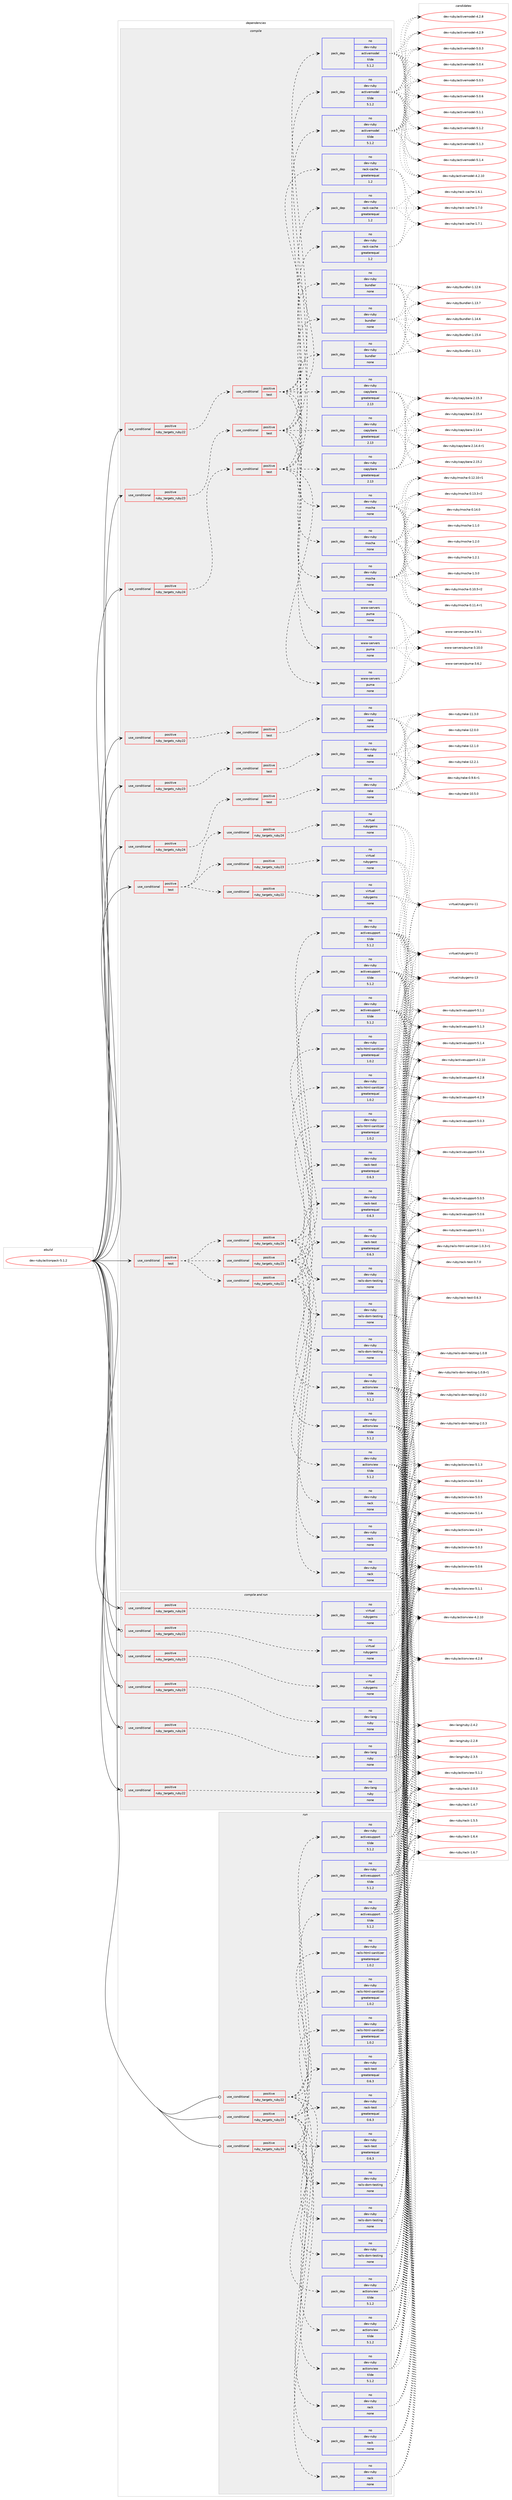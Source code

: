digraph prolog {

# *************
# Graph options
# *************

newrank=true;
concentrate=true;
compound=true;
graph [rankdir=LR,fontname=Helvetica,fontsize=10,ranksep=1.5];#, ranksep=2.5, nodesep=0.2];
edge  [arrowhead=vee];
node  [fontname=Helvetica,fontsize=10];

# **********
# The ebuild
# **********

subgraph cluster_leftcol {
color=gray;
rank=same;
label=<<i>ebuild</i>>;
id [label="dev-ruby/actionpack-5.1.2", color=red, width=4, href="../dev-ruby/actionpack-5.1.2.svg"];
}

# ****************
# The dependencies
# ****************

subgraph cluster_midcol {
color=gray;
label=<<i>dependencies</i>>;
subgraph cluster_compile {
fillcolor="#eeeeee";
style=filled;
label=<<i>compile</i>>;
subgraph cond48947 {
dependency221872 [label=<<TABLE BORDER="0" CELLBORDER="1" CELLSPACING="0" CELLPADDING="4"><TR><TD ROWSPAN="3" CELLPADDING="10">use_conditional</TD></TR><TR><TD>positive</TD></TR><TR><TD>ruby_targets_ruby22</TD></TR></TABLE>>, shape=none, color=red];
subgraph cond48948 {
dependency221873 [label=<<TABLE BORDER="0" CELLBORDER="1" CELLSPACING="0" CELLPADDING="4"><TR><TD ROWSPAN="3" CELLPADDING="10">use_conditional</TD></TR><TR><TD>positive</TD></TR><TR><TD>test</TD></TR></TABLE>>, shape=none, color=red];
subgraph pack168935 {
dependency221874 [label=<<TABLE BORDER="0" CELLBORDER="1" CELLSPACING="0" CELLPADDING="4" WIDTH="220"><TR><TD ROWSPAN="6" CELLPADDING="30">pack_dep</TD></TR><TR><TD WIDTH="110">no</TD></TR><TR><TD>dev-ruby</TD></TR><TR><TD>mocha</TD></TR><TR><TD>none</TD></TR><TR><TD></TD></TR></TABLE>>, shape=none, color=blue];
}
dependency221873:e -> dependency221874:w [weight=20,style="dashed",arrowhead="vee"];
subgraph pack168936 {
dependency221875 [label=<<TABLE BORDER="0" CELLBORDER="1" CELLSPACING="0" CELLPADDING="4" WIDTH="220"><TR><TD ROWSPAN="6" CELLPADDING="30">pack_dep</TD></TR><TR><TD WIDTH="110">no</TD></TR><TR><TD>dev-ruby</TD></TR><TR><TD>bundler</TD></TR><TR><TD>none</TD></TR><TR><TD></TD></TR></TABLE>>, shape=none, color=blue];
}
dependency221873:e -> dependency221875:w [weight=20,style="dashed",arrowhead="vee"];
subgraph pack168937 {
dependency221876 [label=<<TABLE BORDER="0" CELLBORDER="1" CELLSPACING="0" CELLPADDING="4" WIDTH="220"><TR><TD ROWSPAN="6" CELLPADDING="30">pack_dep</TD></TR><TR><TD WIDTH="110">no</TD></TR><TR><TD>dev-ruby</TD></TR><TR><TD>capybara</TD></TR><TR><TD>greaterequal</TD></TR><TR><TD>2.13</TD></TR></TABLE>>, shape=none, color=blue];
}
dependency221873:e -> dependency221876:w [weight=20,style="dashed",arrowhead="vee"];
subgraph pack168938 {
dependency221877 [label=<<TABLE BORDER="0" CELLBORDER="1" CELLSPACING="0" CELLPADDING="4" WIDTH="220"><TR><TD ROWSPAN="6" CELLPADDING="30">pack_dep</TD></TR><TR><TD WIDTH="110">no</TD></TR><TR><TD>dev-ruby</TD></TR><TR><TD>activemodel</TD></TR><TR><TD>tilde</TD></TR><TR><TD>5.1.2</TD></TR></TABLE>>, shape=none, color=blue];
}
dependency221873:e -> dependency221877:w [weight=20,style="dashed",arrowhead="vee"];
subgraph pack168939 {
dependency221878 [label=<<TABLE BORDER="0" CELLBORDER="1" CELLSPACING="0" CELLPADDING="4" WIDTH="220"><TR><TD ROWSPAN="6" CELLPADDING="30">pack_dep</TD></TR><TR><TD WIDTH="110">no</TD></TR><TR><TD>dev-ruby</TD></TR><TR><TD>rack-cache</TD></TR><TR><TD>greaterequal</TD></TR><TR><TD>1.2</TD></TR></TABLE>>, shape=none, color=blue];
}
dependency221873:e -> dependency221878:w [weight=20,style="dashed",arrowhead="vee"];
subgraph pack168940 {
dependency221879 [label=<<TABLE BORDER="0" CELLBORDER="1" CELLSPACING="0" CELLPADDING="4" WIDTH="220"><TR><TD ROWSPAN="6" CELLPADDING="30">pack_dep</TD></TR><TR><TD WIDTH="110">no</TD></TR><TR><TD>www-servers</TD></TR><TR><TD>puma</TD></TR><TR><TD>none</TD></TR><TR><TD></TD></TR></TABLE>>, shape=none, color=blue];
}
dependency221873:e -> dependency221879:w [weight=20,style="dashed",arrowhead="vee"];
}
dependency221872:e -> dependency221873:w [weight=20,style="dashed",arrowhead="vee"];
}
id:e -> dependency221872:w [weight=20,style="solid",arrowhead="vee"];
subgraph cond48949 {
dependency221880 [label=<<TABLE BORDER="0" CELLBORDER="1" CELLSPACING="0" CELLPADDING="4"><TR><TD ROWSPAN="3" CELLPADDING="10">use_conditional</TD></TR><TR><TD>positive</TD></TR><TR><TD>ruby_targets_ruby22</TD></TR></TABLE>>, shape=none, color=red];
subgraph cond48950 {
dependency221881 [label=<<TABLE BORDER="0" CELLBORDER="1" CELLSPACING="0" CELLPADDING="4"><TR><TD ROWSPAN="3" CELLPADDING="10">use_conditional</TD></TR><TR><TD>positive</TD></TR><TR><TD>test</TD></TR></TABLE>>, shape=none, color=red];
subgraph pack168941 {
dependency221882 [label=<<TABLE BORDER="0" CELLBORDER="1" CELLSPACING="0" CELLPADDING="4" WIDTH="220"><TR><TD ROWSPAN="6" CELLPADDING="30">pack_dep</TD></TR><TR><TD WIDTH="110">no</TD></TR><TR><TD>dev-ruby</TD></TR><TR><TD>rake</TD></TR><TR><TD>none</TD></TR><TR><TD></TD></TR></TABLE>>, shape=none, color=blue];
}
dependency221881:e -> dependency221882:w [weight=20,style="dashed",arrowhead="vee"];
}
dependency221880:e -> dependency221881:w [weight=20,style="dashed",arrowhead="vee"];
}
id:e -> dependency221880:w [weight=20,style="solid",arrowhead="vee"];
subgraph cond48951 {
dependency221883 [label=<<TABLE BORDER="0" CELLBORDER="1" CELLSPACING="0" CELLPADDING="4"><TR><TD ROWSPAN="3" CELLPADDING="10">use_conditional</TD></TR><TR><TD>positive</TD></TR><TR><TD>ruby_targets_ruby23</TD></TR></TABLE>>, shape=none, color=red];
subgraph cond48952 {
dependency221884 [label=<<TABLE BORDER="0" CELLBORDER="1" CELLSPACING="0" CELLPADDING="4"><TR><TD ROWSPAN="3" CELLPADDING="10">use_conditional</TD></TR><TR><TD>positive</TD></TR><TR><TD>test</TD></TR></TABLE>>, shape=none, color=red];
subgraph pack168942 {
dependency221885 [label=<<TABLE BORDER="0" CELLBORDER="1" CELLSPACING="0" CELLPADDING="4" WIDTH="220"><TR><TD ROWSPAN="6" CELLPADDING="30">pack_dep</TD></TR><TR><TD WIDTH="110">no</TD></TR><TR><TD>dev-ruby</TD></TR><TR><TD>mocha</TD></TR><TR><TD>none</TD></TR><TR><TD></TD></TR></TABLE>>, shape=none, color=blue];
}
dependency221884:e -> dependency221885:w [weight=20,style="dashed",arrowhead="vee"];
subgraph pack168943 {
dependency221886 [label=<<TABLE BORDER="0" CELLBORDER="1" CELLSPACING="0" CELLPADDING="4" WIDTH="220"><TR><TD ROWSPAN="6" CELLPADDING="30">pack_dep</TD></TR><TR><TD WIDTH="110">no</TD></TR><TR><TD>dev-ruby</TD></TR><TR><TD>bundler</TD></TR><TR><TD>none</TD></TR><TR><TD></TD></TR></TABLE>>, shape=none, color=blue];
}
dependency221884:e -> dependency221886:w [weight=20,style="dashed",arrowhead="vee"];
subgraph pack168944 {
dependency221887 [label=<<TABLE BORDER="0" CELLBORDER="1" CELLSPACING="0" CELLPADDING="4" WIDTH="220"><TR><TD ROWSPAN="6" CELLPADDING="30">pack_dep</TD></TR><TR><TD WIDTH="110">no</TD></TR><TR><TD>dev-ruby</TD></TR><TR><TD>capybara</TD></TR><TR><TD>greaterequal</TD></TR><TR><TD>2.13</TD></TR></TABLE>>, shape=none, color=blue];
}
dependency221884:e -> dependency221887:w [weight=20,style="dashed",arrowhead="vee"];
subgraph pack168945 {
dependency221888 [label=<<TABLE BORDER="0" CELLBORDER="1" CELLSPACING="0" CELLPADDING="4" WIDTH="220"><TR><TD ROWSPAN="6" CELLPADDING="30">pack_dep</TD></TR><TR><TD WIDTH="110">no</TD></TR><TR><TD>dev-ruby</TD></TR><TR><TD>activemodel</TD></TR><TR><TD>tilde</TD></TR><TR><TD>5.1.2</TD></TR></TABLE>>, shape=none, color=blue];
}
dependency221884:e -> dependency221888:w [weight=20,style="dashed",arrowhead="vee"];
subgraph pack168946 {
dependency221889 [label=<<TABLE BORDER="0" CELLBORDER="1" CELLSPACING="0" CELLPADDING="4" WIDTH="220"><TR><TD ROWSPAN="6" CELLPADDING="30">pack_dep</TD></TR><TR><TD WIDTH="110">no</TD></TR><TR><TD>dev-ruby</TD></TR><TR><TD>rack-cache</TD></TR><TR><TD>greaterequal</TD></TR><TR><TD>1.2</TD></TR></TABLE>>, shape=none, color=blue];
}
dependency221884:e -> dependency221889:w [weight=20,style="dashed",arrowhead="vee"];
subgraph pack168947 {
dependency221890 [label=<<TABLE BORDER="0" CELLBORDER="1" CELLSPACING="0" CELLPADDING="4" WIDTH="220"><TR><TD ROWSPAN="6" CELLPADDING="30">pack_dep</TD></TR><TR><TD WIDTH="110">no</TD></TR><TR><TD>www-servers</TD></TR><TR><TD>puma</TD></TR><TR><TD>none</TD></TR><TR><TD></TD></TR></TABLE>>, shape=none, color=blue];
}
dependency221884:e -> dependency221890:w [weight=20,style="dashed",arrowhead="vee"];
}
dependency221883:e -> dependency221884:w [weight=20,style="dashed",arrowhead="vee"];
}
id:e -> dependency221883:w [weight=20,style="solid",arrowhead="vee"];
subgraph cond48953 {
dependency221891 [label=<<TABLE BORDER="0" CELLBORDER="1" CELLSPACING="0" CELLPADDING="4"><TR><TD ROWSPAN="3" CELLPADDING="10">use_conditional</TD></TR><TR><TD>positive</TD></TR><TR><TD>ruby_targets_ruby23</TD></TR></TABLE>>, shape=none, color=red];
subgraph cond48954 {
dependency221892 [label=<<TABLE BORDER="0" CELLBORDER="1" CELLSPACING="0" CELLPADDING="4"><TR><TD ROWSPAN="3" CELLPADDING="10">use_conditional</TD></TR><TR><TD>positive</TD></TR><TR><TD>test</TD></TR></TABLE>>, shape=none, color=red];
subgraph pack168948 {
dependency221893 [label=<<TABLE BORDER="0" CELLBORDER="1" CELLSPACING="0" CELLPADDING="4" WIDTH="220"><TR><TD ROWSPAN="6" CELLPADDING="30">pack_dep</TD></TR><TR><TD WIDTH="110">no</TD></TR><TR><TD>dev-ruby</TD></TR><TR><TD>rake</TD></TR><TR><TD>none</TD></TR><TR><TD></TD></TR></TABLE>>, shape=none, color=blue];
}
dependency221892:e -> dependency221893:w [weight=20,style="dashed",arrowhead="vee"];
}
dependency221891:e -> dependency221892:w [weight=20,style="dashed",arrowhead="vee"];
}
id:e -> dependency221891:w [weight=20,style="solid",arrowhead="vee"];
subgraph cond48955 {
dependency221894 [label=<<TABLE BORDER="0" CELLBORDER="1" CELLSPACING="0" CELLPADDING="4"><TR><TD ROWSPAN="3" CELLPADDING="10">use_conditional</TD></TR><TR><TD>positive</TD></TR><TR><TD>ruby_targets_ruby24</TD></TR></TABLE>>, shape=none, color=red];
subgraph cond48956 {
dependency221895 [label=<<TABLE BORDER="0" CELLBORDER="1" CELLSPACING="0" CELLPADDING="4"><TR><TD ROWSPAN="3" CELLPADDING="10">use_conditional</TD></TR><TR><TD>positive</TD></TR><TR><TD>test</TD></TR></TABLE>>, shape=none, color=red];
subgraph pack168949 {
dependency221896 [label=<<TABLE BORDER="0" CELLBORDER="1" CELLSPACING="0" CELLPADDING="4" WIDTH="220"><TR><TD ROWSPAN="6" CELLPADDING="30">pack_dep</TD></TR><TR><TD WIDTH="110">no</TD></TR><TR><TD>dev-ruby</TD></TR><TR><TD>mocha</TD></TR><TR><TD>none</TD></TR><TR><TD></TD></TR></TABLE>>, shape=none, color=blue];
}
dependency221895:e -> dependency221896:w [weight=20,style="dashed",arrowhead="vee"];
subgraph pack168950 {
dependency221897 [label=<<TABLE BORDER="0" CELLBORDER="1" CELLSPACING="0" CELLPADDING="4" WIDTH="220"><TR><TD ROWSPAN="6" CELLPADDING="30">pack_dep</TD></TR><TR><TD WIDTH="110">no</TD></TR><TR><TD>dev-ruby</TD></TR><TR><TD>bundler</TD></TR><TR><TD>none</TD></TR><TR><TD></TD></TR></TABLE>>, shape=none, color=blue];
}
dependency221895:e -> dependency221897:w [weight=20,style="dashed",arrowhead="vee"];
subgraph pack168951 {
dependency221898 [label=<<TABLE BORDER="0" CELLBORDER="1" CELLSPACING="0" CELLPADDING="4" WIDTH="220"><TR><TD ROWSPAN="6" CELLPADDING="30">pack_dep</TD></TR><TR><TD WIDTH="110">no</TD></TR><TR><TD>dev-ruby</TD></TR><TR><TD>capybara</TD></TR><TR><TD>greaterequal</TD></TR><TR><TD>2.13</TD></TR></TABLE>>, shape=none, color=blue];
}
dependency221895:e -> dependency221898:w [weight=20,style="dashed",arrowhead="vee"];
subgraph pack168952 {
dependency221899 [label=<<TABLE BORDER="0" CELLBORDER="1" CELLSPACING="0" CELLPADDING="4" WIDTH="220"><TR><TD ROWSPAN="6" CELLPADDING="30">pack_dep</TD></TR><TR><TD WIDTH="110">no</TD></TR><TR><TD>dev-ruby</TD></TR><TR><TD>activemodel</TD></TR><TR><TD>tilde</TD></TR><TR><TD>5.1.2</TD></TR></TABLE>>, shape=none, color=blue];
}
dependency221895:e -> dependency221899:w [weight=20,style="dashed",arrowhead="vee"];
subgraph pack168953 {
dependency221900 [label=<<TABLE BORDER="0" CELLBORDER="1" CELLSPACING="0" CELLPADDING="4" WIDTH="220"><TR><TD ROWSPAN="6" CELLPADDING="30">pack_dep</TD></TR><TR><TD WIDTH="110">no</TD></TR><TR><TD>dev-ruby</TD></TR><TR><TD>rack-cache</TD></TR><TR><TD>greaterequal</TD></TR><TR><TD>1.2</TD></TR></TABLE>>, shape=none, color=blue];
}
dependency221895:e -> dependency221900:w [weight=20,style="dashed",arrowhead="vee"];
subgraph pack168954 {
dependency221901 [label=<<TABLE BORDER="0" CELLBORDER="1" CELLSPACING="0" CELLPADDING="4" WIDTH="220"><TR><TD ROWSPAN="6" CELLPADDING="30">pack_dep</TD></TR><TR><TD WIDTH="110">no</TD></TR><TR><TD>www-servers</TD></TR><TR><TD>puma</TD></TR><TR><TD>none</TD></TR><TR><TD></TD></TR></TABLE>>, shape=none, color=blue];
}
dependency221895:e -> dependency221901:w [weight=20,style="dashed",arrowhead="vee"];
}
dependency221894:e -> dependency221895:w [weight=20,style="dashed",arrowhead="vee"];
}
id:e -> dependency221894:w [weight=20,style="solid",arrowhead="vee"];
subgraph cond48957 {
dependency221902 [label=<<TABLE BORDER="0" CELLBORDER="1" CELLSPACING="0" CELLPADDING="4"><TR><TD ROWSPAN="3" CELLPADDING="10">use_conditional</TD></TR><TR><TD>positive</TD></TR><TR><TD>ruby_targets_ruby24</TD></TR></TABLE>>, shape=none, color=red];
subgraph cond48958 {
dependency221903 [label=<<TABLE BORDER="0" CELLBORDER="1" CELLSPACING="0" CELLPADDING="4"><TR><TD ROWSPAN="3" CELLPADDING="10">use_conditional</TD></TR><TR><TD>positive</TD></TR><TR><TD>test</TD></TR></TABLE>>, shape=none, color=red];
subgraph pack168955 {
dependency221904 [label=<<TABLE BORDER="0" CELLBORDER="1" CELLSPACING="0" CELLPADDING="4" WIDTH="220"><TR><TD ROWSPAN="6" CELLPADDING="30">pack_dep</TD></TR><TR><TD WIDTH="110">no</TD></TR><TR><TD>dev-ruby</TD></TR><TR><TD>rake</TD></TR><TR><TD>none</TD></TR><TR><TD></TD></TR></TABLE>>, shape=none, color=blue];
}
dependency221903:e -> dependency221904:w [weight=20,style="dashed",arrowhead="vee"];
}
dependency221902:e -> dependency221903:w [weight=20,style="dashed",arrowhead="vee"];
}
id:e -> dependency221902:w [weight=20,style="solid",arrowhead="vee"];
subgraph cond48959 {
dependency221905 [label=<<TABLE BORDER="0" CELLBORDER="1" CELLSPACING="0" CELLPADDING="4"><TR><TD ROWSPAN="3" CELLPADDING="10">use_conditional</TD></TR><TR><TD>positive</TD></TR><TR><TD>test</TD></TR></TABLE>>, shape=none, color=red];
subgraph cond48960 {
dependency221906 [label=<<TABLE BORDER="0" CELLBORDER="1" CELLSPACING="0" CELLPADDING="4"><TR><TD ROWSPAN="3" CELLPADDING="10">use_conditional</TD></TR><TR><TD>positive</TD></TR><TR><TD>ruby_targets_ruby22</TD></TR></TABLE>>, shape=none, color=red];
subgraph pack168956 {
dependency221907 [label=<<TABLE BORDER="0" CELLBORDER="1" CELLSPACING="0" CELLPADDING="4" WIDTH="220"><TR><TD ROWSPAN="6" CELLPADDING="30">pack_dep</TD></TR><TR><TD WIDTH="110">no</TD></TR><TR><TD>dev-ruby</TD></TR><TR><TD>activesupport</TD></TR><TR><TD>tilde</TD></TR><TR><TD>5.1.2</TD></TR></TABLE>>, shape=none, color=blue];
}
dependency221906:e -> dependency221907:w [weight=20,style="dashed",arrowhead="vee"];
subgraph pack168957 {
dependency221908 [label=<<TABLE BORDER="0" CELLBORDER="1" CELLSPACING="0" CELLPADDING="4" WIDTH="220"><TR><TD ROWSPAN="6" CELLPADDING="30">pack_dep</TD></TR><TR><TD WIDTH="110">no</TD></TR><TR><TD>dev-ruby</TD></TR><TR><TD>actionview</TD></TR><TR><TD>tilde</TD></TR><TR><TD>5.1.2</TD></TR></TABLE>>, shape=none, color=blue];
}
dependency221906:e -> dependency221908:w [weight=20,style="dashed",arrowhead="vee"];
subgraph pack168958 {
dependency221909 [label=<<TABLE BORDER="0" CELLBORDER="1" CELLSPACING="0" CELLPADDING="4" WIDTH="220"><TR><TD ROWSPAN="6" CELLPADDING="30">pack_dep</TD></TR><TR><TD WIDTH="110">no</TD></TR><TR><TD>dev-ruby</TD></TR><TR><TD>rack</TD></TR><TR><TD>none</TD></TR><TR><TD></TD></TR></TABLE>>, shape=none, color=blue];
}
dependency221906:e -> dependency221909:w [weight=20,style="dashed",arrowhead="vee"];
subgraph pack168959 {
dependency221910 [label=<<TABLE BORDER="0" CELLBORDER="1" CELLSPACING="0" CELLPADDING="4" WIDTH="220"><TR><TD ROWSPAN="6" CELLPADDING="30">pack_dep</TD></TR><TR><TD WIDTH="110">no</TD></TR><TR><TD>dev-ruby</TD></TR><TR><TD>rack-test</TD></TR><TR><TD>greaterequal</TD></TR><TR><TD>0.6.3</TD></TR></TABLE>>, shape=none, color=blue];
}
dependency221906:e -> dependency221910:w [weight=20,style="dashed",arrowhead="vee"];
subgraph pack168960 {
dependency221911 [label=<<TABLE BORDER="0" CELLBORDER="1" CELLSPACING="0" CELLPADDING="4" WIDTH="220"><TR><TD ROWSPAN="6" CELLPADDING="30">pack_dep</TD></TR><TR><TD WIDTH="110">no</TD></TR><TR><TD>dev-ruby</TD></TR><TR><TD>rails-html-sanitizer</TD></TR><TR><TD>greaterequal</TD></TR><TR><TD>1.0.2</TD></TR></TABLE>>, shape=none, color=blue];
}
dependency221906:e -> dependency221911:w [weight=20,style="dashed",arrowhead="vee"];
subgraph pack168961 {
dependency221912 [label=<<TABLE BORDER="0" CELLBORDER="1" CELLSPACING="0" CELLPADDING="4" WIDTH="220"><TR><TD ROWSPAN="6" CELLPADDING="30">pack_dep</TD></TR><TR><TD WIDTH="110">no</TD></TR><TR><TD>dev-ruby</TD></TR><TR><TD>rails-dom-testing</TD></TR><TR><TD>none</TD></TR><TR><TD></TD></TR></TABLE>>, shape=none, color=blue];
}
dependency221906:e -> dependency221912:w [weight=20,style="dashed",arrowhead="vee"];
}
dependency221905:e -> dependency221906:w [weight=20,style="dashed",arrowhead="vee"];
subgraph cond48961 {
dependency221913 [label=<<TABLE BORDER="0" CELLBORDER="1" CELLSPACING="0" CELLPADDING="4"><TR><TD ROWSPAN="3" CELLPADDING="10">use_conditional</TD></TR><TR><TD>positive</TD></TR><TR><TD>ruby_targets_ruby23</TD></TR></TABLE>>, shape=none, color=red];
subgraph pack168962 {
dependency221914 [label=<<TABLE BORDER="0" CELLBORDER="1" CELLSPACING="0" CELLPADDING="4" WIDTH="220"><TR><TD ROWSPAN="6" CELLPADDING="30">pack_dep</TD></TR><TR><TD WIDTH="110">no</TD></TR><TR><TD>dev-ruby</TD></TR><TR><TD>activesupport</TD></TR><TR><TD>tilde</TD></TR><TR><TD>5.1.2</TD></TR></TABLE>>, shape=none, color=blue];
}
dependency221913:e -> dependency221914:w [weight=20,style="dashed",arrowhead="vee"];
subgraph pack168963 {
dependency221915 [label=<<TABLE BORDER="0" CELLBORDER="1" CELLSPACING="0" CELLPADDING="4" WIDTH="220"><TR><TD ROWSPAN="6" CELLPADDING="30">pack_dep</TD></TR><TR><TD WIDTH="110">no</TD></TR><TR><TD>dev-ruby</TD></TR><TR><TD>actionview</TD></TR><TR><TD>tilde</TD></TR><TR><TD>5.1.2</TD></TR></TABLE>>, shape=none, color=blue];
}
dependency221913:e -> dependency221915:w [weight=20,style="dashed",arrowhead="vee"];
subgraph pack168964 {
dependency221916 [label=<<TABLE BORDER="0" CELLBORDER="1" CELLSPACING="0" CELLPADDING="4" WIDTH="220"><TR><TD ROWSPAN="6" CELLPADDING="30">pack_dep</TD></TR><TR><TD WIDTH="110">no</TD></TR><TR><TD>dev-ruby</TD></TR><TR><TD>rack</TD></TR><TR><TD>none</TD></TR><TR><TD></TD></TR></TABLE>>, shape=none, color=blue];
}
dependency221913:e -> dependency221916:w [weight=20,style="dashed",arrowhead="vee"];
subgraph pack168965 {
dependency221917 [label=<<TABLE BORDER="0" CELLBORDER="1" CELLSPACING="0" CELLPADDING="4" WIDTH="220"><TR><TD ROWSPAN="6" CELLPADDING="30">pack_dep</TD></TR><TR><TD WIDTH="110">no</TD></TR><TR><TD>dev-ruby</TD></TR><TR><TD>rack-test</TD></TR><TR><TD>greaterequal</TD></TR><TR><TD>0.6.3</TD></TR></TABLE>>, shape=none, color=blue];
}
dependency221913:e -> dependency221917:w [weight=20,style="dashed",arrowhead="vee"];
subgraph pack168966 {
dependency221918 [label=<<TABLE BORDER="0" CELLBORDER="1" CELLSPACING="0" CELLPADDING="4" WIDTH="220"><TR><TD ROWSPAN="6" CELLPADDING="30">pack_dep</TD></TR><TR><TD WIDTH="110">no</TD></TR><TR><TD>dev-ruby</TD></TR><TR><TD>rails-html-sanitizer</TD></TR><TR><TD>greaterequal</TD></TR><TR><TD>1.0.2</TD></TR></TABLE>>, shape=none, color=blue];
}
dependency221913:e -> dependency221918:w [weight=20,style="dashed",arrowhead="vee"];
subgraph pack168967 {
dependency221919 [label=<<TABLE BORDER="0" CELLBORDER="1" CELLSPACING="0" CELLPADDING="4" WIDTH="220"><TR><TD ROWSPAN="6" CELLPADDING="30">pack_dep</TD></TR><TR><TD WIDTH="110">no</TD></TR><TR><TD>dev-ruby</TD></TR><TR><TD>rails-dom-testing</TD></TR><TR><TD>none</TD></TR><TR><TD></TD></TR></TABLE>>, shape=none, color=blue];
}
dependency221913:e -> dependency221919:w [weight=20,style="dashed",arrowhead="vee"];
}
dependency221905:e -> dependency221913:w [weight=20,style="dashed",arrowhead="vee"];
subgraph cond48962 {
dependency221920 [label=<<TABLE BORDER="0" CELLBORDER="1" CELLSPACING="0" CELLPADDING="4"><TR><TD ROWSPAN="3" CELLPADDING="10">use_conditional</TD></TR><TR><TD>positive</TD></TR><TR><TD>ruby_targets_ruby24</TD></TR></TABLE>>, shape=none, color=red];
subgraph pack168968 {
dependency221921 [label=<<TABLE BORDER="0" CELLBORDER="1" CELLSPACING="0" CELLPADDING="4" WIDTH="220"><TR><TD ROWSPAN="6" CELLPADDING="30">pack_dep</TD></TR><TR><TD WIDTH="110">no</TD></TR><TR><TD>dev-ruby</TD></TR><TR><TD>activesupport</TD></TR><TR><TD>tilde</TD></TR><TR><TD>5.1.2</TD></TR></TABLE>>, shape=none, color=blue];
}
dependency221920:e -> dependency221921:w [weight=20,style="dashed",arrowhead="vee"];
subgraph pack168969 {
dependency221922 [label=<<TABLE BORDER="0" CELLBORDER="1" CELLSPACING="0" CELLPADDING="4" WIDTH="220"><TR><TD ROWSPAN="6" CELLPADDING="30">pack_dep</TD></TR><TR><TD WIDTH="110">no</TD></TR><TR><TD>dev-ruby</TD></TR><TR><TD>actionview</TD></TR><TR><TD>tilde</TD></TR><TR><TD>5.1.2</TD></TR></TABLE>>, shape=none, color=blue];
}
dependency221920:e -> dependency221922:w [weight=20,style="dashed",arrowhead="vee"];
subgraph pack168970 {
dependency221923 [label=<<TABLE BORDER="0" CELLBORDER="1" CELLSPACING="0" CELLPADDING="4" WIDTH="220"><TR><TD ROWSPAN="6" CELLPADDING="30">pack_dep</TD></TR><TR><TD WIDTH="110">no</TD></TR><TR><TD>dev-ruby</TD></TR><TR><TD>rack</TD></TR><TR><TD>none</TD></TR><TR><TD></TD></TR></TABLE>>, shape=none, color=blue];
}
dependency221920:e -> dependency221923:w [weight=20,style="dashed",arrowhead="vee"];
subgraph pack168971 {
dependency221924 [label=<<TABLE BORDER="0" CELLBORDER="1" CELLSPACING="0" CELLPADDING="4" WIDTH="220"><TR><TD ROWSPAN="6" CELLPADDING="30">pack_dep</TD></TR><TR><TD WIDTH="110">no</TD></TR><TR><TD>dev-ruby</TD></TR><TR><TD>rack-test</TD></TR><TR><TD>greaterequal</TD></TR><TR><TD>0.6.3</TD></TR></TABLE>>, shape=none, color=blue];
}
dependency221920:e -> dependency221924:w [weight=20,style="dashed",arrowhead="vee"];
subgraph pack168972 {
dependency221925 [label=<<TABLE BORDER="0" CELLBORDER="1" CELLSPACING="0" CELLPADDING="4" WIDTH="220"><TR><TD ROWSPAN="6" CELLPADDING="30">pack_dep</TD></TR><TR><TD WIDTH="110">no</TD></TR><TR><TD>dev-ruby</TD></TR><TR><TD>rails-html-sanitizer</TD></TR><TR><TD>greaterequal</TD></TR><TR><TD>1.0.2</TD></TR></TABLE>>, shape=none, color=blue];
}
dependency221920:e -> dependency221925:w [weight=20,style="dashed",arrowhead="vee"];
subgraph pack168973 {
dependency221926 [label=<<TABLE BORDER="0" CELLBORDER="1" CELLSPACING="0" CELLPADDING="4" WIDTH="220"><TR><TD ROWSPAN="6" CELLPADDING="30">pack_dep</TD></TR><TR><TD WIDTH="110">no</TD></TR><TR><TD>dev-ruby</TD></TR><TR><TD>rails-dom-testing</TD></TR><TR><TD>none</TD></TR><TR><TD></TD></TR></TABLE>>, shape=none, color=blue];
}
dependency221920:e -> dependency221926:w [weight=20,style="dashed",arrowhead="vee"];
}
dependency221905:e -> dependency221920:w [weight=20,style="dashed",arrowhead="vee"];
}
id:e -> dependency221905:w [weight=20,style="solid",arrowhead="vee"];
subgraph cond48963 {
dependency221927 [label=<<TABLE BORDER="0" CELLBORDER="1" CELLSPACING="0" CELLPADDING="4"><TR><TD ROWSPAN="3" CELLPADDING="10">use_conditional</TD></TR><TR><TD>positive</TD></TR><TR><TD>test</TD></TR></TABLE>>, shape=none, color=red];
subgraph cond48964 {
dependency221928 [label=<<TABLE BORDER="0" CELLBORDER="1" CELLSPACING="0" CELLPADDING="4"><TR><TD ROWSPAN="3" CELLPADDING="10">use_conditional</TD></TR><TR><TD>positive</TD></TR><TR><TD>ruby_targets_ruby22</TD></TR></TABLE>>, shape=none, color=red];
subgraph pack168974 {
dependency221929 [label=<<TABLE BORDER="0" CELLBORDER="1" CELLSPACING="0" CELLPADDING="4" WIDTH="220"><TR><TD ROWSPAN="6" CELLPADDING="30">pack_dep</TD></TR><TR><TD WIDTH="110">no</TD></TR><TR><TD>virtual</TD></TR><TR><TD>rubygems</TD></TR><TR><TD>none</TD></TR><TR><TD></TD></TR></TABLE>>, shape=none, color=blue];
}
dependency221928:e -> dependency221929:w [weight=20,style="dashed",arrowhead="vee"];
}
dependency221927:e -> dependency221928:w [weight=20,style="dashed",arrowhead="vee"];
subgraph cond48965 {
dependency221930 [label=<<TABLE BORDER="0" CELLBORDER="1" CELLSPACING="0" CELLPADDING="4"><TR><TD ROWSPAN="3" CELLPADDING="10">use_conditional</TD></TR><TR><TD>positive</TD></TR><TR><TD>ruby_targets_ruby23</TD></TR></TABLE>>, shape=none, color=red];
subgraph pack168975 {
dependency221931 [label=<<TABLE BORDER="0" CELLBORDER="1" CELLSPACING="0" CELLPADDING="4" WIDTH="220"><TR><TD ROWSPAN="6" CELLPADDING="30">pack_dep</TD></TR><TR><TD WIDTH="110">no</TD></TR><TR><TD>virtual</TD></TR><TR><TD>rubygems</TD></TR><TR><TD>none</TD></TR><TR><TD></TD></TR></TABLE>>, shape=none, color=blue];
}
dependency221930:e -> dependency221931:w [weight=20,style="dashed",arrowhead="vee"];
}
dependency221927:e -> dependency221930:w [weight=20,style="dashed",arrowhead="vee"];
subgraph cond48966 {
dependency221932 [label=<<TABLE BORDER="0" CELLBORDER="1" CELLSPACING="0" CELLPADDING="4"><TR><TD ROWSPAN="3" CELLPADDING="10">use_conditional</TD></TR><TR><TD>positive</TD></TR><TR><TD>ruby_targets_ruby24</TD></TR></TABLE>>, shape=none, color=red];
subgraph pack168976 {
dependency221933 [label=<<TABLE BORDER="0" CELLBORDER="1" CELLSPACING="0" CELLPADDING="4" WIDTH="220"><TR><TD ROWSPAN="6" CELLPADDING="30">pack_dep</TD></TR><TR><TD WIDTH="110">no</TD></TR><TR><TD>virtual</TD></TR><TR><TD>rubygems</TD></TR><TR><TD>none</TD></TR><TR><TD></TD></TR></TABLE>>, shape=none, color=blue];
}
dependency221932:e -> dependency221933:w [weight=20,style="dashed",arrowhead="vee"];
}
dependency221927:e -> dependency221932:w [weight=20,style="dashed",arrowhead="vee"];
}
id:e -> dependency221927:w [weight=20,style="solid",arrowhead="vee"];
}
subgraph cluster_compileandrun {
fillcolor="#eeeeee";
style=filled;
label=<<i>compile and run</i>>;
subgraph cond48967 {
dependency221934 [label=<<TABLE BORDER="0" CELLBORDER="1" CELLSPACING="0" CELLPADDING="4"><TR><TD ROWSPAN="3" CELLPADDING="10">use_conditional</TD></TR><TR><TD>positive</TD></TR><TR><TD>ruby_targets_ruby22</TD></TR></TABLE>>, shape=none, color=red];
subgraph pack168977 {
dependency221935 [label=<<TABLE BORDER="0" CELLBORDER="1" CELLSPACING="0" CELLPADDING="4" WIDTH="220"><TR><TD ROWSPAN="6" CELLPADDING="30">pack_dep</TD></TR><TR><TD WIDTH="110">no</TD></TR><TR><TD>dev-lang</TD></TR><TR><TD>ruby</TD></TR><TR><TD>none</TD></TR><TR><TD></TD></TR></TABLE>>, shape=none, color=blue];
}
dependency221934:e -> dependency221935:w [weight=20,style="dashed",arrowhead="vee"];
}
id:e -> dependency221934:w [weight=20,style="solid",arrowhead="odotvee"];
subgraph cond48968 {
dependency221936 [label=<<TABLE BORDER="0" CELLBORDER="1" CELLSPACING="0" CELLPADDING="4"><TR><TD ROWSPAN="3" CELLPADDING="10">use_conditional</TD></TR><TR><TD>positive</TD></TR><TR><TD>ruby_targets_ruby22</TD></TR></TABLE>>, shape=none, color=red];
subgraph pack168978 {
dependency221937 [label=<<TABLE BORDER="0" CELLBORDER="1" CELLSPACING="0" CELLPADDING="4" WIDTH="220"><TR><TD ROWSPAN="6" CELLPADDING="30">pack_dep</TD></TR><TR><TD WIDTH="110">no</TD></TR><TR><TD>virtual</TD></TR><TR><TD>rubygems</TD></TR><TR><TD>none</TD></TR><TR><TD></TD></TR></TABLE>>, shape=none, color=blue];
}
dependency221936:e -> dependency221937:w [weight=20,style="dashed",arrowhead="vee"];
}
id:e -> dependency221936:w [weight=20,style="solid",arrowhead="odotvee"];
subgraph cond48969 {
dependency221938 [label=<<TABLE BORDER="0" CELLBORDER="1" CELLSPACING="0" CELLPADDING="4"><TR><TD ROWSPAN="3" CELLPADDING="10">use_conditional</TD></TR><TR><TD>positive</TD></TR><TR><TD>ruby_targets_ruby23</TD></TR></TABLE>>, shape=none, color=red];
subgraph pack168979 {
dependency221939 [label=<<TABLE BORDER="0" CELLBORDER="1" CELLSPACING="0" CELLPADDING="4" WIDTH="220"><TR><TD ROWSPAN="6" CELLPADDING="30">pack_dep</TD></TR><TR><TD WIDTH="110">no</TD></TR><TR><TD>dev-lang</TD></TR><TR><TD>ruby</TD></TR><TR><TD>none</TD></TR><TR><TD></TD></TR></TABLE>>, shape=none, color=blue];
}
dependency221938:e -> dependency221939:w [weight=20,style="dashed",arrowhead="vee"];
}
id:e -> dependency221938:w [weight=20,style="solid",arrowhead="odotvee"];
subgraph cond48970 {
dependency221940 [label=<<TABLE BORDER="0" CELLBORDER="1" CELLSPACING="0" CELLPADDING="4"><TR><TD ROWSPAN="3" CELLPADDING="10">use_conditional</TD></TR><TR><TD>positive</TD></TR><TR><TD>ruby_targets_ruby23</TD></TR></TABLE>>, shape=none, color=red];
subgraph pack168980 {
dependency221941 [label=<<TABLE BORDER="0" CELLBORDER="1" CELLSPACING="0" CELLPADDING="4" WIDTH="220"><TR><TD ROWSPAN="6" CELLPADDING="30">pack_dep</TD></TR><TR><TD WIDTH="110">no</TD></TR><TR><TD>virtual</TD></TR><TR><TD>rubygems</TD></TR><TR><TD>none</TD></TR><TR><TD></TD></TR></TABLE>>, shape=none, color=blue];
}
dependency221940:e -> dependency221941:w [weight=20,style="dashed",arrowhead="vee"];
}
id:e -> dependency221940:w [weight=20,style="solid",arrowhead="odotvee"];
subgraph cond48971 {
dependency221942 [label=<<TABLE BORDER="0" CELLBORDER="1" CELLSPACING="0" CELLPADDING="4"><TR><TD ROWSPAN="3" CELLPADDING="10">use_conditional</TD></TR><TR><TD>positive</TD></TR><TR><TD>ruby_targets_ruby24</TD></TR></TABLE>>, shape=none, color=red];
subgraph pack168981 {
dependency221943 [label=<<TABLE BORDER="0" CELLBORDER="1" CELLSPACING="0" CELLPADDING="4" WIDTH="220"><TR><TD ROWSPAN="6" CELLPADDING="30">pack_dep</TD></TR><TR><TD WIDTH="110">no</TD></TR><TR><TD>dev-lang</TD></TR><TR><TD>ruby</TD></TR><TR><TD>none</TD></TR><TR><TD></TD></TR></TABLE>>, shape=none, color=blue];
}
dependency221942:e -> dependency221943:w [weight=20,style="dashed",arrowhead="vee"];
}
id:e -> dependency221942:w [weight=20,style="solid",arrowhead="odotvee"];
subgraph cond48972 {
dependency221944 [label=<<TABLE BORDER="0" CELLBORDER="1" CELLSPACING="0" CELLPADDING="4"><TR><TD ROWSPAN="3" CELLPADDING="10">use_conditional</TD></TR><TR><TD>positive</TD></TR><TR><TD>ruby_targets_ruby24</TD></TR></TABLE>>, shape=none, color=red];
subgraph pack168982 {
dependency221945 [label=<<TABLE BORDER="0" CELLBORDER="1" CELLSPACING="0" CELLPADDING="4" WIDTH="220"><TR><TD ROWSPAN="6" CELLPADDING="30">pack_dep</TD></TR><TR><TD WIDTH="110">no</TD></TR><TR><TD>virtual</TD></TR><TR><TD>rubygems</TD></TR><TR><TD>none</TD></TR><TR><TD></TD></TR></TABLE>>, shape=none, color=blue];
}
dependency221944:e -> dependency221945:w [weight=20,style="dashed",arrowhead="vee"];
}
id:e -> dependency221944:w [weight=20,style="solid",arrowhead="odotvee"];
}
subgraph cluster_run {
fillcolor="#eeeeee";
style=filled;
label=<<i>run</i>>;
subgraph cond48973 {
dependency221946 [label=<<TABLE BORDER="0" CELLBORDER="1" CELLSPACING="0" CELLPADDING="4"><TR><TD ROWSPAN="3" CELLPADDING="10">use_conditional</TD></TR><TR><TD>positive</TD></TR><TR><TD>ruby_targets_ruby22</TD></TR></TABLE>>, shape=none, color=red];
subgraph pack168983 {
dependency221947 [label=<<TABLE BORDER="0" CELLBORDER="1" CELLSPACING="0" CELLPADDING="4" WIDTH="220"><TR><TD ROWSPAN="6" CELLPADDING="30">pack_dep</TD></TR><TR><TD WIDTH="110">no</TD></TR><TR><TD>dev-ruby</TD></TR><TR><TD>activesupport</TD></TR><TR><TD>tilde</TD></TR><TR><TD>5.1.2</TD></TR></TABLE>>, shape=none, color=blue];
}
dependency221946:e -> dependency221947:w [weight=20,style="dashed",arrowhead="vee"];
subgraph pack168984 {
dependency221948 [label=<<TABLE BORDER="0" CELLBORDER="1" CELLSPACING="0" CELLPADDING="4" WIDTH="220"><TR><TD ROWSPAN="6" CELLPADDING="30">pack_dep</TD></TR><TR><TD WIDTH="110">no</TD></TR><TR><TD>dev-ruby</TD></TR><TR><TD>actionview</TD></TR><TR><TD>tilde</TD></TR><TR><TD>5.1.2</TD></TR></TABLE>>, shape=none, color=blue];
}
dependency221946:e -> dependency221948:w [weight=20,style="dashed",arrowhead="vee"];
subgraph pack168985 {
dependency221949 [label=<<TABLE BORDER="0" CELLBORDER="1" CELLSPACING="0" CELLPADDING="4" WIDTH="220"><TR><TD ROWSPAN="6" CELLPADDING="30">pack_dep</TD></TR><TR><TD WIDTH="110">no</TD></TR><TR><TD>dev-ruby</TD></TR><TR><TD>rack</TD></TR><TR><TD>none</TD></TR><TR><TD></TD></TR></TABLE>>, shape=none, color=blue];
}
dependency221946:e -> dependency221949:w [weight=20,style="dashed",arrowhead="vee"];
subgraph pack168986 {
dependency221950 [label=<<TABLE BORDER="0" CELLBORDER="1" CELLSPACING="0" CELLPADDING="4" WIDTH="220"><TR><TD ROWSPAN="6" CELLPADDING="30">pack_dep</TD></TR><TR><TD WIDTH="110">no</TD></TR><TR><TD>dev-ruby</TD></TR><TR><TD>rack-test</TD></TR><TR><TD>greaterequal</TD></TR><TR><TD>0.6.3</TD></TR></TABLE>>, shape=none, color=blue];
}
dependency221946:e -> dependency221950:w [weight=20,style="dashed",arrowhead="vee"];
subgraph pack168987 {
dependency221951 [label=<<TABLE BORDER="0" CELLBORDER="1" CELLSPACING="0" CELLPADDING="4" WIDTH="220"><TR><TD ROWSPAN="6" CELLPADDING="30">pack_dep</TD></TR><TR><TD WIDTH="110">no</TD></TR><TR><TD>dev-ruby</TD></TR><TR><TD>rails-html-sanitizer</TD></TR><TR><TD>greaterequal</TD></TR><TR><TD>1.0.2</TD></TR></TABLE>>, shape=none, color=blue];
}
dependency221946:e -> dependency221951:w [weight=20,style="dashed",arrowhead="vee"];
subgraph pack168988 {
dependency221952 [label=<<TABLE BORDER="0" CELLBORDER="1" CELLSPACING="0" CELLPADDING="4" WIDTH="220"><TR><TD ROWSPAN="6" CELLPADDING="30">pack_dep</TD></TR><TR><TD WIDTH="110">no</TD></TR><TR><TD>dev-ruby</TD></TR><TR><TD>rails-dom-testing</TD></TR><TR><TD>none</TD></TR><TR><TD></TD></TR></TABLE>>, shape=none, color=blue];
}
dependency221946:e -> dependency221952:w [weight=20,style="dashed",arrowhead="vee"];
}
id:e -> dependency221946:w [weight=20,style="solid",arrowhead="odot"];
subgraph cond48974 {
dependency221953 [label=<<TABLE BORDER="0" CELLBORDER="1" CELLSPACING="0" CELLPADDING="4"><TR><TD ROWSPAN="3" CELLPADDING="10">use_conditional</TD></TR><TR><TD>positive</TD></TR><TR><TD>ruby_targets_ruby23</TD></TR></TABLE>>, shape=none, color=red];
subgraph pack168989 {
dependency221954 [label=<<TABLE BORDER="0" CELLBORDER="1" CELLSPACING="0" CELLPADDING="4" WIDTH="220"><TR><TD ROWSPAN="6" CELLPADDING="30">pack_dep</TD></TR><TR><TD WIDTH="110">no</TD></TR><TR><TD>dev-ruby</TD></TR><TR><TD>activesupport</TD></TR><TR><TD>tilde</TD></TR><TR><TD>5.1.2</TD></TR></TABLE>>, shape=none, color=blue];
}
dependency221953:e -> dependency221954:w [weight=20,style="dashed",arrowhead="vee"];
subgraph pack168990 {
dependency221955 [label=<<TABLE BORDER="0" CELLBORDER="1" CELLSPACING="0" CELLPADDING="4" WIDTH="220"><TR><TD ROWSPAN="6" CELLPADDING="30">pack_dep</TD></TR><TR><TD WIDTH="110">no</TD></TR><TR><TD>dev-ruby</TD></TR><TR><TD>actionview</TD></TR><TR><TD>tilde</TD></TR><TR><TD>5.1.2</TD></TR></TABLE>>, shape=none, color=blue];
}
dependency221953:e -> dependency221955:w [weight=20,style="dashed",arrowhead="vee"];
subgraph pack168991 {
dependency221956 [label=<<TABLE BORDER="0" CELLBORDER="1" CELLSPACING="0" CELLPADDING="4" WIDTH="220"><TR><TD ROWSPAN="6" CELLPADDING="30">pack_dep</TD></TR><TR><TD WIDTH="110">no</TD></TR><TR><TD>dev-ruby</TD></TR><TR><TD>rack</TD></TR><TR><TD>none</TD></TR><TR><TD></TD></TR></TABLE>>, shape=none, color=blue];
}
dependency221953:e -> dependency221956:w [weight=20,style="dashed",arrowhead="vee"];
subgraph pack168992 {
dependency221957 [label=<<TABLE BORDER="0" CELLBORDER="1" CELLSPACING="0" CELLPADDING="4" WIDTH="220"><TR><TD ROWSPAN="6" CELLPADDING="30">pack_dep</TD></TR><TR><TD WIDTH="110">no</TD></TR><TR><TD>dev-ruby</TD></TR><TR><TD>rack-test</TD></TR><TR><TD>greaterequal</TD></TR><TR><TD>0.6.3</TD></TR></TABLE>>, shape=none, color=blue];
}
dependency221953:e -> dependency221957:w [weight=20,style="dashed",arrowhead="vee"];
subgraph pack168993 {
dependency221958 [label=<<TABLE BORDER="0" CELLBORDER="1" CELLSPACING="0" CELLPADDING="4" WIDTH="220"><TR><TD ROWSPAN="6" CELLPADDING="30">pack_dep</TD></TR><TR><TD WIDTH="110">no</TD></TR><TR><TD>dev-ruby</TD></TR><TR><TD>rails-html-sanitizer</TD></TR><TR><TD>greaterequal</TD></TR><TR><TD>1.0.2</TD></TR></TABLE>>, shape=none, color=blue];
}
dependency221953:e -> dependency221958:w [weight=20,style="dashed",arrowhead="vee"];
subgraph pack168994 {
dependency221959 [label=<<TABLE BORDER="0" CELLBORDER="1" CELLSPACING="0" CELLPADDING="4" WIDTH="220"><TR><TD ROWSPAN="6" CELLPADDING="30">pack_dep</TD></TR><TR><TD WIDTH="110">no</TD></TR><TR><TD>dev-ruby</TD></TR><TR><TD>rails-dom-testing</TD></TR><TR><TD>none</TD></TR><TR><TD></TD></TR></TABLE>>, shape=none, color=blue];
}
dependency221953:e -> dependency221959:w [weight=20,style="dashed",arrowhead="vee"];
}
id:e -> dependency221953:w [weight=20,style="solid",arrowhead="odot"];
subgraph cond48975 {
dependency221960 [label=<<TABLE BORDER="0" CELLBORDER="1" CELLSPACING="0" CELLPADDING="4"><TR><TD ROWSPAN="3" CELLPADDING="10">use_conditional</TD></TR><TR><TD>positive</TD></TR><TR><TD>ruby_targets_ruby24</TD></TR></TABLE>>, shape=none, color=red];
subgraph pack168995 {
dependency221961 [label=<<TABLE BORDER="0" CELLBORDER="1" CELLSPACING="0" CELLPADDING="4" WIDTH="220"><TR><TD ROWSPAN="6" CELLPADDING="30">pack_dep</TD></TR><TR><TD WIDTH="110">no</TD></TR><TR><TD>dev-ruby</TD></TR><TR><TD>activesupport</TD></TR><TR><TD>tilde</TD></TR><TR><TD>5.1.2</TD></TR></TABLE>>, shape=none, color=blue];
}
dependency221960:e -> dependency221961:w [weight=20,style="dashed",arrowhead="vee"];
subgraph pack168996 {
dependency221962 [label=<<TABLE BORDER="0" CELLBORDER="1" CELLSPACING="0" CELLPADDING="4" WIDTH="220"><TR><TD ROWSPAN="6" CELLPADDING="30">pack_dep</TD></TR><TR><TD WIDTH="110">no</TD></TR><TR><TD>dev-ruby</TD></TR><TR><TD>actionview</TD></TR><TR><TD>tilde</TD></TR><TR><TD>5.1.2</TD></TR></TABLE>>, shape=none, color=blue];
}
dependency221960:e -> dependency221962:w [weight=20,style="dashed",arrowhead="vee"];
subgraph pack168997 {
dependency221963 [label=<<TABLE BORDER="0" CELLBORDER="1" CELLSPACING="0" CELLPADDING="4" WIDTH="220"><TR><TD ROWSPAN="6" CELLPADDING="30">pack_dep</TD></TR><TR><TD WIDTH="110">no</TD></TR><TR><TD>dev-ruby</TD></TR><TR><TD>rack</TD></TR><TR><TD>none</TD></TR><TR><TD></TD></TR></TABLE>>, shape=none, color=blue];
}
dependency221960:e -> dependency221963:w [weight=20,style="dashed",arrowhead="vee"];
subgraph pack168998 {
dependency221964 [label=<<TABLE BORDER="0" CELLBORDER="1" CELLSPACING="0" CELLPADDING="4" WIDTH="220"><TR><TD ROWSPAN="6" CELLPADDING="30">pack_dep</TD></TR><TR><TD WIDTH="110">no</TD></TR><TR><TD>dev-ruby</TD></TR><TR><TD>rack-test</TD></TR><TR><TD>greaterequal</TD></TR><TR><TD>0.6.3</TD></TR></TABLE>>, shape=none, color=blue];
}
dependency221960:e -> dependency221964:w [weight=20,style="dashed",arrowhead="vee"];
subgraph pack168999 {
dependency221965 [label=<<TABLE BORDER="0" CELLBORDER="1" CELLSPACING="0" CELLPADDING="4" WIDTH="220"><TR><TD ROWSPAN="6" CELLPADDING="30">pack_dep</TD></TR><TR><TD WIDTH="110">no</TD></TR><TR><TD>dev-ruby</TD></TR><TR><TD>rails-html-sanitizer</TD></TR><TR><TD>greaterequal</TD></TR><TR><TD>1.0.2</TD></TR></TABLE>>, shape=none, color=blue];
}
dependency221960:e -> dependency221965:w [weight=20,style="dashed",arrowhead="vee"];
subgraph pack169000 {
dependency221966 [label=<<TABLE BORDER="0" CELLBORDER="1" CELLSPACING="0" CELLPADDING="4" WIDTH="220"><TR><TD ROWSPAN="6" CELLPADDING="30">pack_dep</TD></TR><TR><TD WIDTH="110">no</TD></TR><TR><TD>dev-ruby</TD></TR><TR><TD>rails-dom-testing</TD></TR><TR><TD>none</TD></TR><TR><TD></TD></TR></TABLE>>, shape=none, color=blue];
}
dependency221960:e -> dependency221966:w [weight=20,style="dashed",arrowhead="vee"];
}
id:e -> dependency221960:w [weight=20,style="solid",arrowhead="odot"];
}
}

# **************
# The candidates
# **************

subgraph cluster_choices {
rank=same;
color=gray;
label=<<i>candidates</i>>;

subgraph choice168935 {
color=black;
nodesep=1;
choice1001011184511411798121471091119910497454846494846534511450 [label="dev-ruby/mocha-0.10.5-r2", color=red, width=4,href="../dev-ruby/mocha-0.10.5-r2.svg"];
choice1001011184511411798121471091119910497454846494946524511449 [label="dev-ruby/mocha-0.11.4-r1", color=red, width=4,href="../dev-ruby/mocha-0.11.4-r1.svg"];
choice100101118451141179812147109111991049745484649504649484511449 [label="dev-ruby/mocha-0.12.10-r1", color=red, width=4,href="../dev-ruby/mocha-0.12.10-r1.svg"];
choice1001011184511411798121471091119910497454846495146514511450 [label="dev-ruby/mocha-0.13.3-r2", color=red, width=4,href="../dev-ruby/mocha-0.13.3-r2.svg"];
choice100101118451141179812147109111991049745484649524648 [label="dev-ruby/mocha-0.14.0", color=red, width=4,href="../dev-ruby/mocha-0.14.0.svg"];
choice1001011184511411798121471091119910497454946494648 [label="dev-ruby/mocha-1.1.0", color=red, width=4,href="../dev-ruby/mocha-1.1.0.svg"];
choice1001011184511411798121471091119910497454946504648 [label="dev-ruby/mocha-1.2.0", color=red, width=4,href="../dev-ruby/mocha-1.2.0.svg"];
choice1001011184511411798121471091119910497454946504649 [label="dev-ruby/mocha-1.2.1", color=red, width=4,href="../dev-ruby/mocha-1.2.1.svg"];
choice1001011184511411798121471091119910497454946514648 [label="dev-ruby/mocha-1.3.0", color=red, width=4,href="../dev-ruby/mocha-1.3.0.svg"];
dependency221874:e -> choice1001011184511411798121471091119910497454846494846534511450:w [style=dotted,weight="100"];
dependency221874:e -> choice1001011184511411798121471091119910497454846494946524511449:w [style=dotted,weight="100"];
dependency221874:e -> choice100101118451141179812147109111991049745484649504649484511449:w [style=dotted,weight="100"];
dependency221874:e -> choice1001011184511411798121471091119910497454846495146514511450:w [style=dotted,weight="100"];
dependency221874:e -> choice100101118451141179812147109111991049745484649524648:w [style=dotted,weight="100"];
dependency221874:e -> choice1001011184511411798121471091119910497454946494648:w [style=dotted,weight="100"];
dependency221874:e -> choice1001011184511411798121471091119910497454946504648:w [style=dotted,weight="100"];
dependency221874:e -> choice1001011184511411798121471091119910497454946504649:w [style=dotted,weight="100"];
dependency221874:e -> choice1001011184511411798121471091119910497454946514648:w [style=dotted,weight="100"];
}
subgraph choice168936 {
color=black;
nodesep=1;
choice1001011184511411798121479811711010010810111445494649504653 [label="dev-ruby/bundler-1.12.5", color=red, width=4,href="../dev-ruby/bundler-1.12.5.svg"];
choice1001011184511411798121479811711010010810111445494649504654 [label="dev-ruby/bundler-1.12.6", color=red, width=4,href="../dev-ruby/bundler-1.12.6.svg"];
choice1001011184511411798121479811711010010810111445494649514655 [label="dev-ruby/bundler-1.13.7", color=red, width=4,href="../dev-ruby/bundler-1.13.7.svg"];
choice1001011184511411798121479811711010010810111445494649524654 [label="dev-ruby/bundler-1.14.6", color=red, width=4,href="../dev-ruby/bundler-1.14.6.svg"];
choice1001011184511411798121479811711010010810111445494649534652 [label="dev-ruby/bundler-1.15.4", color=red, width=4,href="../dev-ruby/bundler-1.15.4.svg"];
dependency221875:e -> choice1001011184511411798121479811711010010810111445494649504653:w [style=dotted,weight="100"];
dependency221875:e -> choice1001011184511411798121479811711010010810111445494649504654:w [style=dotted,weight="100"];
dependency221875:e -> choice1001011184511411798121479811711010010810111445494649514655:w [style=dotted,weight="100"];
dependency221875:e -> choice1001011184511411798121479811711010010810111445494649524654:w [style=dotted,weight="100"];
dependency221875:e -> choice1001011184511411798121479811711010010810111445494649534652:w [style=dotted,weight="100"];
}
subgraph choice168937 {
color=black;
nodesep=1;
choice100101118451141179812147999711212198971149745504649524652 [label="dev-ruby/capybara-2.14.4", color=red, width=4,href="../dev-ruby/capybara-2.14.4.svg"];
choice1001011184511411798121479997112121989711497455046495246524511449 [label="dev-ruby/capybara-2.14.4-r1", color=red, width=4,href="../dev-ruby/capybara-2.14.4-r1.svg"];
choice100101118451141179812147999711212198971149745504649534650 [label="dev-ruby/capybara-2.15.2", color=red, width=4,href="../dev-ruby/capybara-2.15.2.svg"];
choice100101118451141179812147999711212198971149745504649534651 [label="dev-ruby/capybara-2.15.3", color=red, width=4,href="../dev-ruby/capybara-2.15.3.svg"];
choice100101118451141179812147999711212198971149745504649534652 [label="dev-ruby/capybara-2.15.4", color=red, width=4,href="../dev-ruby/capybara-2.15.4.svg"];
dependency221876:e -> choice100101118451141179812147999711212198971149745504649524652:w [style=dotted,weight="100"];
dependency221876:e -> choice1001011184511411798121479997112121989711497455046495246524511449:w [style=dotted,weight="100"];
dependency221876:e -> choice100101118451141179812147999711212198971149745504649534650:w [style=dotted,weight="100"];
dependency221876:e -> choice100101118451141179812147999711212198971149745504649534651:w [style=dotted,weight="100"];
dependency221876:e -> choice100101118451141179812147999711212198971149745504649534652:w [style=dotted,weight="100"];
}
subgraph choice168938 {
color=black;
nodesep=1;
choice100101118451141179812147979911610511810110911110010110845524650464948 [label="dev-ruby/activemodel-4.2.10", color=red, width=4,href="../dev-ruby/activemodel-4.2.10.svg"];
choice1001011184511411798121479799116105118101109111100101108455246504656 [label="dev-ruby/activemodel-4.2.8", color=red, width=4,href="../dev-ruby/activemodel-4.2.8.svg"];
choice1001011184511411798121479799116105118101109111100101108455246504657 [label="dev-ruby/activemodel-4.2.9", color=red, width=4,href="../dev-ruby/activemodel-4.2.9.svg"];
choice1001011184511411798121479799116105118101109111100101108455346484651 [label="dev-ruby/activemodel-5.0.3", color=red, width=4,href="../dev-ruby/activemodel-5.0.3.svg"];
choice1001011184511411798121479799116105118101109111100101108455346484652 [label="dev-ruby/activemodel-5.0.4", color=red, width=4,href="../dev-ruby/activemodel-5.0.4.svg"];
choice1001011184511411798121479799116105118101109111100101108455346484653 [label="dev-ruby/activemodel-5.0.5", color=red, width=4,href="../dev-ruby/activemodel-5.0.5.svg"];
choice1001011184511411798121479799116105118101109111100101108455346484654 [label="dev-ruby/activemodel-5.0.6", color=red, width=4,href="../dev-ruby/activemodel-5.0.6.svg"];
choice1001011184511411798121479799116105118101109111100101108455346494649 [label="dev-ruby/activemodel-5.1.1", color=red, width=4,href="../dev-ruby/activemodel-5.1.1.svg"];
choice1001011184511411798121479799116105118101109111100101108455346494650 [label="dev-ruby/activemodel-5.1.2", color=red, width=4,href="../dev-ruby/activemodel-5.1.2.svg"];
choice1001011184511411798121479799116105118101109111100101108455346494651 [label="dev-ruby/activemodel-5.1.3", color=red, width=4,href="../dev-ruby/activemodel-5.1.3.svg"];
choice1001011184511411798121479799116105118101109111100101108455346494652 [label="dev-ruby/activemodel-5.1.4", color=red, width=4,href="../dev-ruby/activemodel-5.1.4.svg"];
dependency221877:e -> choice100101118451141179812147979911610511810110911110010110845524650464948:w [style=dotted,weight="100"];
dependency221877:e -> choice1001011184511411798121479799116105118101109111100101108455246504656:w [style=dotted,weight="100"];
dependency221877:e -> choice1001011184511411798121479799116105118101109111100101108455246504657:w [style=dotted,weight="100"];
dependency221877:e -> choice1001011184511411798121479799116105118101109111100101108455346484651:w [style=dotted,weight="100"];
dependency221877:e -> choice1001011184511411798121479799116105118101109111100101108455346484652:w [style=dotted,weight="100"];
dependency221877:e -> choice1001011184511411798121479799116105118101109111100101108455346484653:w [style=dotted,weight="100"];
dependency221877:e -> choice1001011184511411798121479799116105118101109111100101108455346484654:w [style=dotted,weight="100"];
dependency221877:e -> choice1001011184511411798121479799116105118101109111100101108455346494649:w [style=dotted,weight="100"];
dependency221877:e -> choice1001011184511411798121479799116105118101109111100101108455346494650:w [style=dotted,weight="100"];
dependency221877:e -> choice1001011184511411798121479799116105118101109111100101108455346494651:w [style=dotted,weight="100"];
dependency221877:e -> choice1001011184511411798121479799116105118101109111100101108455346494652:w [style=dotted,weight="100"];
}
subgraph choice168939 {
color=black;
nodesep=1;
choice100101118451141179812147114979910745999799104101454946544649 [label="dev-ruby/rack-cache-1.6.1", color=red, width=4,href="../dev-ruby/rack-cache-1.6.1.svg"];
choice100101118451141179812147114979910745999799104101454946554648 [label="dev-ruby/rack-cache-1.7.0", color=red, width=4,href="../dev-ruby/rack-cache-1.7.0.svg"];
choice100101118451141179812147114979910745999799104101454946554649 [label="dev-ruby/rack-cache-1.7.1", color=red, width=4,href="../dev-ruby/rack-cache-1.7.1.svg"];
dependency221878:e -> choice100101118451141179812147114979910745999799104101454946544649:w [style=dotted,weight="100"];
dependency221878:e -> choice100101118451141179812147114979910745999799104101454946554648:w [style=dotted,weight="100"];
dependency221878:e -> choice100101118451141179812147114979910745999799104101454946554649:w [style=dotted,weight="100"];
}
subgraph choice168940 {
color=black;
nodesep=1;
choice11911911945115101114118101114115471121171099745514649484648 [label="www-servers/puma-3.10.0", color=red, width=4,href="../www-servers/puma-3.10.0.svg"];
choice119119119451151011141181011141154711211710997455146544650 [label="www-servers/puma-3.6.2", color=red, width=4,href="../www-servers/puma-3.6.2.svg"];
choice119119119451151011141181011141154711211710997455146574649 [label="www-servers/puma-3.9.1", color=red, width=4,href="../www-servers/puma-3.9.1.svg"];
dependency221879:e -> choice11911911945115101114118101114115471121171099745514649484648:w [style=dotted,weight="100"];
dependency221879:e -> choice119119119451151011141181011141154711211710997455146544650:w [style=dotted,weight="100"];
dependency221879:e -> choice119119119451151011141181011141154711211710997455146574649:w [style=dotted,weight="100"];
}
subgraph choice168941 {
color=black;
nodesep=1;
choice100101118451141179812147114971071014548465746544511449 [label="dev-ruby/rake-0.9.6-r1", color=red, width=4,href="../dev-ruby/rake-0.9.6-r1.svg"];
choice1001011184511411798121471149710710145494846534648 [label="dev-ruby/rake-10.5.0", color=red, width=4,href="../dev-ruby/rake-10.5.0.svg"];
choice1001011184511411798121471149710710145494946514648 [label="dev-ruby/rake-11.3.0", color=red, width=4,href="../dev-ruby/rake-11.3.0.svg"];
choice1001011184511411798121471149710710145495046484648 [label="dev-ruby/rake-12.0.0", color=red, width=4,href="../dev-ruby/rake-12.0.0.svg"];
choice1001011184511411798121471149710710145495046494648 [label="dev-ruby/rake-12.1.0", color=red, width=4,href="../dev-ruby/rake-12.1.0.svg"];
choice1001011184511411798121471149710710145495046504649 [label="dev-ruby/rake-12.2.1", color=red, width=4,href="../dev-ruby/rake-12.2.1.svg"];
dependency221882:e -> choice100101118451141179812147114971071014548465746544511449:w [style=dotted,weight="100"];
dependency221882:e -> choice1001011184511411798121471149710710145494846534648:w [style=dotted,weight="100"];
dependency221882:e -> choice1001011184511411798121471149710710145494946514648:w [style=dotted,weight="100"];
dependency221882:e -> choice1001011184511411798121471149710710145495046484648:w [style=dotted,weight="100"];
dependency221882:e -> choice1001011184511411798121471149710710145495046494648:w [style=dotted,weight="100"];
dependency221882:e -> choice1001011184511411798121471149710710145495046504649:w [style=dotted,weight="100"];
}
subgraph choice168942 {
color=black;
nodesep=1;
choice1001011184511411798121471091119910497454846494846534511450 [label="dev-ruby/mocha-0.10.5-r2", color=red, width=4,href="../dev-ruby/mocha-0.10.5-r2.svg"];
choice1001011184511411798121471091119910497454846494946524511449 [label="dev-ruby/mocha-0.11.4-r1", color=red, width=4,href="../dev-ruby/mocha-0.11.4-r1.svg"];
choice100101118451141179812147109111991049745484649504649484511449 [label="dev-ruby/mocha-0.12.10-r1", color=red, width=4,href="../dev-ruby/mocha-0.12.10-r1.svg"];
choice1001011184511411798121471091119910497454846495146514511450 [label="dev-ruby/mocha-0.13.3-r2", color=red, width=4,href="../dev-ruby/mocha-0.13.3-r2.svg"];
choice100101118451141179812147109111991049745484649524648 [label="dev-ruby/mocha-0.14.0", color=red, width=4,href="../dev-ruby/mocha-0.14.0.svg"];
choice1001011184511411798121471091119910497454946494648 [label="dev-ruby/mocha-1.1.0", color=red, width=4,href="../dev-ruby/mocha-1.1.0.svg"];
choice1001011184511411798121471091119910497454946504648 [label="dev-ruby/mocha-1.2.0", color=red, width=4,href="../dev-ruby/mocha-1.2.0.svg"];
choice1001011184511411798121471091119910497454946504649 [label="dev-ruby/mocha-1.2.1", color=red, width=4,href="../dev-ruby/mocha-1.2.1.svg"];
choice1001011184511411798121471091119910497454946514648 [label="dev-ruby/mocha-1.3.0", color=red, width=4,href="../dev-ruby/mocha-1.3.0.svg"];
dependency221885:e -> choice1001011184511411798121471091119910497454846494846534511450:w [style=dotted,weight="100"];
dependency221885:e -> choice1001011184511411798121471091119910497454846494946524511449:w [style=dotted,weight="100"];
dependency221885:e -> choice100101118451141179812147109111991049745484649504649484511449:w [style=dotted,weight="100"];
dependency221885:e -> choice1001011184511411798121471091119910497454846495146514511450:w [style=dotted,weight="100"];
dependency221885:e -> choice100101118451141179812147109111991049745484649524648:w [style=dotted,weight="100"];
dependency221885:e -> choice1001011184511411798121471091119910497454946494648:w [style=dotted,weight="100"];
dependency221885:e -> choice1001011184511411798121471091119910497454946504648:w [style=dotted,weight="100"];
dependency221885:e -> choice1001011184511411798121471091119910497454946504649:w [style=dotted,weight="100"];
dependency221885:e -> choice1001011184511411798121471091119910497454946514648:w [style=dotted,weight="100"];
}
subgraph choice168943 {
color=black;
nodesep=1;
choice1001011184511411798121479811711010010810111445494649504653 [label="dev-ruby/bundler-1.12.5", color=red, width=4,href="../dev-ruby/bundler-1.12.5.svg"];
choice1001011184511411798121479811711010010810111445494649504654 [label="dev-ruby/bundler-1.12.6", color=red, width=4,href="../dev-ruby/bundler-1.12.6.svg"];
choice1001011184511411798121479811711010010810111445494649514655 [label="dev-ruby/bundler-1.13.7", color=red, width=4,href="../dev-ruby/bundler-1.13.7.svg"];
choice1001011184511411798121479811711010010810111445494649524654 [label="dev-ruby/bundler-1.14.6", color=red, width=4,href="../dev-ruby/bundler-1.14.6.svg"];
choice1001011184511411798121479811711010010810111445494649534652 [label="dev-ruby/bundler-1.15.4", color=red, width=4,href="../dev-ruby/bundler-1.15.4.svg"];
dependency221886:e -> choice1001011184511411798121479811711010010810111445494649504653:w [style=dotted,weight="100"];
dependency221886:e -> choice1001011184511411798121479811711010010810111445494649504654:w [style=dotted,weight="100"];
dependency221886:e -> choice1001011184511411798121479811711010010810111445494649514655:w [style=dotted,weight="100"];
dependency221886:e -> choice1001011184511411798121479811711010010810111445494649524654:w [style=dotted,weight="100"];
dependency221886:e -> choice1001011184511411798121479811711010010810111445494649534652:w [style=dotted,weight="100"];
}
subgraph choice168944 {
color=black;
nodesep=1;
choice100101118451141179812147999711212198971149745504649524652 [label="dev-ruby/capybara-2.14.4", color=red, width=4,href="../dev-ruby/capybara-2.14.4.svg"];
choice1001011184511411798121479997112121989711497455046495246524511449 [label="dev-ruby/capybara-2.14.4-r1", color=red, width=4,href="../dev-ruby/capybara-2.14.4-r1.svg"];
choice100101118451141179812147999711212198971149745504649534650 [label="dev-ruby/capybara-2.15.2", color=red, width=4,href="../dev-ruby/capybara-2.15.2.svg"];
choice100101118451141179812147999711212198971149745504649534651 [label="dev-ruby/capybara-2.15.3", color=red, width=4,href="../dev-ruby/capybara-2.15.3.svg"];
choice100101118451141179812147999711212198971149745504649534652 [label="dev-ruby/capybara-2.15.4", color=red, width=4,href="../dev-ruby/capybara-2.15.4.svg"];
dependency221887:e -> choice100101118451141179812147999711212198971149745504649524652:w [style=dotted,weight="100"];
dependency221887:e -> choice1001011184511411798121479997112121989711497455046495246524511449:w [style=dotted,weight="100"];
dependency221887:e -> choice100101118451141179812147999711212198971149745504649534650:w [style=dotted,weight="100"];
dependency221887:e -> choice100101118451141179812147999711212198971149745504649534651:w [style=dotted,weight="100"];
dependency221887:e -> choice100101118451141179812147999711212198971149745504649534652:w [style=dotted,weight="100"];
}
subgraph choice168945 {
color=black;
nodesep=1;
choice100101118451141179812147979911610511810110911110010110845524650464948 [label="dev-ruby/activemodel-4.2.10", color=red, width=4,href="../dev-ruby/activemodel-4.2.10.svg"];
choice1001011184511411798121479799116105118101109111100101108455246504656 [label="dev-ruby/activemodel-4.2.8", color=red, width=4,href="../dev-ruby/activemodel-4.2.8.svg"];
choice1001011184511411798121479799116105118101109111100101108455246504657 [label="dev-ruby/activemodel-4.2.9", color=red, width=4,href="../dev-ruby/activemodel-4.2.9.svg"];
choice1001011184511411798121479799116105118101109111100101108455346484651 [label="dev-ruby/activemodel-5.0.3", color=red, width=4,href="../dev-ruby/activemodel-5.0.3.svg"];
choice1001011184511411798121479799116105118101109111100101108455346484652 [label="dev-ruby/activemodel-5.0.4", color=red, width=4,href="../dev-ruby/activemodel-5.0.4.svg"];
choice1001011184511411798121479799116105118101109111100101108455346484653 [label="dev-ruby/activemodel-5.0.5", color=red, width=4,href="../dev-ruby/activemodel-5.0.5.svg"];
choice1001011184511411798121479799116105118101109111100101108455346484654 [label="dev-ruby/activemodel-5.0.6", color=red, width=4,href="../dev-ruby/activemodel-5.0.6.svg"];
choice1001011184511411798121479799116105118101109111100101108455346494649 [label="dev-ruby/activemodel-5.1.1", color=red, width=4,href="../dev-ruby/activemodel-5.1.1.svg"];
choice1001011184511411798121479799116105118101109111100101108455346494650 [label="dev-ruby/activemodel-5.1.2", color=red, width=4,href="../dev-ruby/activemodel-5.1.2.svg"];
choice1001011184511411798121479799116105118101109111100101108455346494651 [label="dev-ruby/activemodel-5.1.3", color=red, width=4,href="../dev-ruby/activemodel-5.1.3.svg"];
choice1001011184511411798121479799116105118101109111100101108455346494652 [label="dev-ruby/activemodel-5.1.4", color=red, width=4,href="../dev-ruby/activemodel-5.1.4.svg"];
dependency221888:e -> choice100101118451141179812147979911610511810110911110010110845524650464948:w [style=dotted,weight="100"];
dependency221888:e -> choice1001011184511411798121479799116105118101109111100101108455246504656:w [style=dotted,weight="100"];
dependency221888:e -> choice1001011184511411798121479799116105118101109111100101108455246504657:w [style=dotted,weight="100"];
dependency221888:e -> choice1001011184511411798121479799116105118101109111100101108455346484651:w [style=dotted,weight="100"];
dependency221888:e -> choice1001011184511411798121479799116105118101109111100101108455346484652:w [style=dotted,weight="100"];
dependency221888:e -> choice1001011184511411798121479799116105118101109111100101108455346484653:w [style=dotted,weight="100"];
dependency221888:e -> choice1001011184511411798121479799116105118101109111100101108455346484654:w [style=dotted,weight="100"];
dependency221888:e -> choice1001011184511411798121479799116105118101109111100101108455346494649:w [style=dotted,weight="100"];
dependency221888:e -> choice1001011184511411798121479799116105118101109111100101108455346494650:w [style=dotted,weight="100"];
dependency221888:e -> choice1001011184511411798121479799116105118101109111100101108455346494651:w [style=dotted,weight="100"];
dependency221888:e -> choice1001011184511411798121479799116105118101109111100101108455346494652:w [style=dotted,weight="100"];
}
subgraph choice168946 {
color=black;
nodesep=1;
choice100101118451141179812147114979910745999799104101454946544649 [label="dev-ruby/rack-cache-1.6.1", color=red, width=4,href="../dev-ruby/rack-cache-1.6.1.svg"];
choice100101118451141179812147114979910745999799104101454946554648 [label="dev-ruby/rack-cache-1.7.0", color=red, width=4,href="../dev-ruby/rack-cache-1.7.0.svg"];
choice100101118451141179812147114979910745999799104101454946554649 [label="dev-ruby/rack-cache-1.7.1", color=red, width=4,href="../dev-ruby/rack-cache-1.7.1.svg"];
dependency221889:e -> choice100101118451141179812147114979910745999799104101454946544649:w [style=dotted,weight="100"];
dependency221889:e -> choice100101118451141179812147114979910745999799104101454946554648:w [style=dotted,weight="100"];
dependency221889:e -> choice100101118451141179812147114979910745999799104101454946554649:w [style=dotted,weight="100"];
}
subgraph choice168947 {
color=black;
nodesep=1;
choice11911911945115101114118101114115471121171099745514649484648 [label="www-servers/puma-3.10.0", color=red, width=4,href="../www-servers/puma-3.10.0.svg"];
choice119119119451151011141181011141154711211710997455146544650 [label="www-servers/puma-3.6.2", color=red, width=4,href="../www-servers/puma-3.6.2.svg"];
choice119119119451151011141181011141154711211710997455146574649 [label="www-servers/puma-3.9.1", color=red, width=4,href="../www-servers/puma-3.9.1.svg"];
dependency221890:e -> choice11911911945115101114118101114115471121171099745514649484648:w [style=dotted,weight="100"];
dependency221890:e -> choice119119119451151011141181011141154711211710997455146544650:w [style=dotted,weight="100"];
dependency221890:e -> choice119119119451151011141181011141154711211710997455146574649:w [style=dotted,weight="100"];
}
subgraph choice168948 {
color=black;
nodesep=1;
choice100101118451141179812147114971071014548465746544511449 [label="dev-ruby/rake-0.9.6-r1", color=red, width=4,href="../dev-ruby/rake-0.9.6-r1.svg"];
choice1001011184511411798121471149710710145494846534648 [label="dev-ruby/rake-10.5.0", color=red, width=4,href="../dev-ruby/rake-10.5.0.svg"];
choice1001011184511411798121471149710710145494946514648 [label="dev-ruby/rake-11.3.0", color=red, width=4,href="../dev-ruby/rake-11.3.0.svg"];
choice1001011184511411798121471149710710145495046484648 [label="dev-ruby/rake-12.0.0", color=red, width=4,href="../dev-ruby/rake-12.0.0.svg"];
choice1001011184511411798121471149710710145495046494648 [label="dev-ruby/rake-12.1.0", color=red, width=4,href="../dev-ruby/rake-12.1.0.svg"];
choice1001011184511411798121471149710710145495046504649 [label="dev-ruby/rake-12.2.1", color=red, width=4,href="../dev-ruby/rake-12.2.1.svg"];
dependency221893:e -> choice100101118451141179812147114971071014548465746544511449:w [style=dotted,weight="100"];
dependency221893:e -> choice1001011184511411798121471149710710145494846534648:w [style=dotted,weight="100"];
dependency221893:e -> choice1001011184511411798121471149710710145494946514648:w [style=dotted,weight="100"];
dependency221893:e -> choice1001011184511411798121471149710710145495046484648:w [style=dotted,weight="100"];
dependency221893:e -> choice1001011184511411798121471149710710145495046494648:w [style=dotted,weight="100"];
dependency221893:e -> choice1001011184511411798121471149710710145495046504649:w [style=dotted,weight="100"];
}
subgraph choice168949 {
color=black;
nodesep=1;
choice1001011184511411798121471091119910497454846494846534511450 [label="dev-ruby/mocha-0.10.5-r2", color=red, width=4,href="../dev-ruby/mocha-0.10.5-r2.svg"];
choice1001011184511411798121471091119910497454846494946524511449 [label="dev-ruby/mocha-0.11.4-r1", color=red, width=4,href="../dev-ruby/mocha-0.11.4-r1.svg"];
choice100101118451141179812147109111991049745484649504649484511449 [label="dev-ruby/mocha-0.12.10-r1", color=red, width=4,href="../dev-ruby/mocha-0.12.10-r1.svg"];
choice1001011184511411798121471091119910497454846495146514511450 [label="dev-ruby/mocha-0.13.3-r2", color=red, width=4,href="../dev-ruby/mocha-0.13.3-r2.svg"];
choice100101118451141179812147109111991049745484649524648 [label="dev-ruby/mocha-0.14.0", color=red, width=4,href="../dev-ruby/mocha-0.14.0.svg"];
choice1001011184511411798121471091119910497454946494648 [label="dev-ruby/mocha-1.1.0", color=red, width=4,href="../dev-ruby/mocha-1.1.0.svg"];
choice1001011184511411798121471091119910497454946504648 [label="dev-ruby/mocha-1.2.0", color=red, width=4,href="../dev-ruby/mocha-1.2.0.svg"];
choice1001011184511411798121471091119910497454946504649 [label="dev-ruby/mocha-1.2.1", color=red, width=4,href="../dev-ruby/mocha-1.2.1.svg"];
choice1001011184511411798121471091119910497454946514648 [label="dev-ruby/mocha-1.3.0", color=red, width=4,href="../dev-ruby/mocha-1.3.0.svg"];
dependency221896:e -> choice1001011184511411798121471091119910497454846494846534511450:w [style=dotted,weight="100"];
dependency221896:e -> choice1001011184511411798121471091119910497454846494946524511449:w [style=dotted,weight="100"];
dependency221896:e -> choice100101118451141179812147109111991049745484649504649484511449:w [style=dotted,weight="100"];
dependency221896:e -> choice1001011184511411798121471091119910497454846495146514511450:w [style=dotted,weight="100"];
dependency221896:e -> choice100101118451141179812147109111991049745484649524648:w [style=dotted,weight="100"];
dependency221896:e -> choice1001011184511411798121471091119910497454946494648:w [style=dotted,weight="100"];
dependency221896:e -> choice1001011184511411798121471091119910497454946504648:w [style=dotted,weight="100"];
dependency221896:e -> choice1001011184511411798121471091119910497454946504649:w [style=dotted,weight="100"];
dependency221896:e -> choice1001011184511411798121471091119910497454946514648:w [style=dotted,weight="100"];
}
subgraph choice168950 {
color=black;
nodesep=1;
choice1001011184511411798121479811711010010810111445494649504653 [label="dev-ruby/bundler-1.12.5", color=red, width=4,href="../dev-ruby/bundler-1.12.5.svg"];
choice1001011184511411798121479811711010010810111445494649504654 [label="dev-ruby/bundler-1.12.6", color=red, width=4,href="../dev-ruby/bundler-1.12.6.svg"];
choice1001011184511411798121479811711010010810111445494649514655 [label="dev-ruby/bundler-1.13.7", color=red, width=4,href="../dev-ruby/bundler-1.13.7.svg"];
choice1001011184511411798121479811711010010810111445494649524654 [label="dev-ruby/bundler-1.14.6", color=red, width=4,href="../dev-ruby/bundler-1.14.6.svg"];
choice1001011184511411798121479811711010010810111445494649534652 [label="dev-ruby/bundler-1.15.4", color=red, width=4,href="../dev-ruby/bundler-1.15.4.svg"];
dependency221897:e -> choice1001011184511411798121479811711010010810111445494649504653:w [style=dotted,weight="100"];
dependency221897:e -> choice1001011184511411798121479811711010010810111445494649504654:w [style=dotted,weight="100"];
dependency221897:e -> choice1001011184511411798121479811711010010810111445494649514655:w [style=dotted,weight="100"];
dependency221897:e -> choice1001011184511411798121479811711010010810111445494649524654:w [style=dotted,weight="100"];
dependency221897:e -> choice1001011184511411798121479811711010010810111445494649534652:w [style=dotted,weight="100"];
}
subgraph choice168951 {
color=black;
nodesep=1;
choice100101118451141179812147999711212198971149745504649524652 [label="dev-ruby/capybara-2.14.4", color=red, width=4,href="../dev-ruby/capybara-2.14.4.svg"];
choice1001011184511411798121479997112121989711497455046495246524511449 [label="dev-ruby/capybara-2.14.4-r1", color=red, width=4,href="../dev-ruby/capybara-2.14.4-r1.svg"];
choice100101118451141179812147999711212198971149745504649534650 [label="dev-ruby/capybara-2.15.2", color=red, width=4,href="../dev-ruby/capybara-2.15.2.svg"];
choice100101118451141179812147999711212198971149745504649534651 [label="dev-ruby/capybara-2.15.3", color=red, width=4,href="../dev-ruby/capybara-2.15.3.svg"];
choice100101118451141179812147999711212198971149745504649534652 [label="dev-ruby/capybara-2.15.4", color=red, width=4,href="../dev-ruby/capybara-2.15.4.svg"];
dependency221898:e -> choice100101118451141179812147999711212198971149745504649524652:w [style=dotted,weight="100"];
dependency221898:e -> choice1001011184511411798121479997112121989711497455046495246524511449:w [style=dotted,weight="100"];
dependency221898:e -> choice100101118451141179812147999711212198971149745504649534650:w [style=dotted,weight="100"];
dependency221898:e -> choice100101118451141179812147999711212198971149745504649534651:w [style=dotted,weight="100"];
dependency221898:e -> choice100101118451141179812147999711212198971149745504649534652:w [style=dotted,weight="100"];
}
subgraph choice168952 {
color=black;
nodesep=1;
choice100101118451141179812147979911610511810110911110010110845524650464948 [label="dev-ruby/activemodel-4.2.10", color=red, width=4,href="../dev-ruby/activemodel-4.2.10.svg"];
choice1001011184511411798121479799116105118101109111100101108455246504656 [label="dev-ruby/activemodel-4.2.8", color=red, width=4,href="../dev-ruby/activemodel-4.2.8.svg"];
choice1001011184511411798121479799116105118101109111100101108455246504657 [label="dev-ruby/activemodel-4.2.9", color=red, width=4,href="../dev-ruby/activemodel-4.2.9.svg"];
choice1001011184511411798121479799116105118101109111100101108455346484651 [label="dev-ruby/activemodel-5.0.3", color=red, width=4,href="../dev-ruby/activemodel-5.0.3.svg"];
choice1001011184511411798121479799116105118101109111100101108455346484652 [label="dev-ruby/activemodel-5.0.4", color=red, width=4,href="../dev-ruby/activemodel-5.0.4.svg"];
choice1001011184511411798121479799116105118101109111100101108455346484653 [label="dev-ruby/activemodel-5.0.5", color=red, width=4,href="../dev-ruby/activemodel-5.0.5.svg"];
choice1001011184511411798121479799116105118101109111100101108455346484654 [label="dev-ruby/activemodel-5.0.6", color=red, width=4,href="../dev-ruby/activemodel-5.0.6.svg"];
choice1001011184511411798121479799116105118101109111100101108455346494649 [label="dev-ruby/activemodel-5.1.1", color=red, width=4,href="../dev-ruby/activemodel-5.1.1.svg"];
choice1001011184511411798121479799116105118101109111100101108455346494650 [label="dev-ruby/activemodel-5.1.2", color=red, width=4,href="../dev-ruby/activemodel-5.1.2.svg"];
choice1001011184511411798121479799116105118101109111100101108455346494651 [label="dev-ruby/activemodel-5.1.3", color=red, width=4,href="../dev-ruby/activemodel-5.1.3.svg"];
choice1001011184511411798121479799116105118101109111100101108455346494652 [label="dev-ruby/activemodel-5.1.4", color=red, width=4,href="../dev-ruby/activemodel-5.1.4.svg"];
dependency221899:e -> choice100101118451141179812147979911610511810110911110010110845524650464948:w [style=dotted,weight="100"];
dependency221899:e -> choice1001011184511411798121479799116105118101109111100101108455246504656:w [style=dotted,weight="100"];
dependency221899:e -> choice1001011184511411798121479799116105118101109111100101108455246504657:w [style=dotted,weight="100"];
dependency221899:e -> choice1001011184511411798121479799116105118101109111100101108455346484651:w [style=dotted,weight="100"];
dependency221899:e -> choice1001011184511411798121479799116105118101109111100101108455346484652:w [style=dotted,weight="100"];
dependency221899:e -> choice1001011184511411798121479799116105118101109111100101108455346484653:w [style=dotted,weight="100"];
dependency221899:e -> choice1001011184511411798121479799116105118101109111100101108455346484654:w [style=dotted,weight="100"];
dependency221899:e -> choice1001011184511411798121479799116105118101109111100101108455346494649:w [style=dotted,weight="100"];
dependency221899:e -> choice1001011184511411798121479799116105118101109111100101108455346494650:w [style=dotted,weight="100"];
dependency221899:e -> choice1001011184511411798121479799116105118101109111100101108455346494651:w [style=dotted,weight="100"];
dependency221899:e -> choice1001011184511411798121479799116105118101109111100101108455346494652:w [style=dotted,weight="100"];
}
subgraph choice168953 {
color=black;
nodesep=1;
choice100101118451141179812147114979910745999799104101454946544649 [label="dev-ruby/rack-cache-1.6.1", color=red, width=4,href="../dev-ruby/rack-cache-1.6.1.svg"];
choice100101118451141179812147114979910745999799104101454946554648 [label="dev-ruby/rack-cache-1.7.0", color=red, width=4,href="../dev-ruby/rack-cache-1.7.0.svg"];
choice100101118451141179812147114979910745999799104101454946554649 [label="dev-ruby/rack-cache-1.7.1", color=red, width=4,href="../dev-ruby/rack-cache-1.7.1.svg"];
dependency221900:e -> choice100101118451141179812147114979910745999799104101454946544649:w [style=dotted,weight="100"];
dependency221900:e -> choice100101118451141179812147114979910745999799104101454946554648:w [style=dotted,weight="100"];
dependency221900:e -> choice100101118451141179812147114979910745999799104101454946554649:w [style=dotted,weight="100"];
}
subgraph choice168954 {
color=black;
nodesep=1;
choice11911911945115101114118101114115471121171099745514649484648 [label="www-servers/puma-3.10.0", color=red, width=4,href="../www-servers/puma-3.10.0.svg"];
choice119119119451151011141181011141154711211710997455146544650 [label="www-servers/puma-3.6.2", color=red, width=4,href="../www-servers/puma-3.6.2.svg"];
choice119119119451151011141181011141154711211710997455146574649 [label="www-servers/puma-3.9.1", color=red, width=4,href="../www-servers/puma-3.9.1.svg"];
dependency221901:e -> choice11911911945115101114118101114115471121171099745514649484648:w [style=dotted,weight="100"];
dependency221901:e -> choice119119119451151011141181011141154711211710997455146544650:w [style=dotted,weight="100"];
dependency221901:e -> choice119119119451151011141181011141154711211710997455146574649:w [style=dotted,weight="100"];
}
subgraph choice168955 {
color=black;
nodesep=1;
choice100101118451141179812147114971071014548465746544511449 [label="dev-ruby/rake-0.9.6-r1", color=red, width=4,href="../dev-ruby/rake-0.9.6-r1.svg"];
choice1001011184511411798121471149710710145494846534648 [label="dev-ruby/rake-10.5.0", color=red, width=4,href="../dev-ruby/rake-10.5.0.svg"];
choice1001011184511411798121471149710710145494946514648 [label="dev-ruby/rake-11.3.0", color=red, width=4,href="../dev-ruby/rake-11.3.0.svg"];
choice1001011184511411798121471149710710145495046484648 [label="dev-ruby/rake-12.0.0", color=red, width=4,href="../dev-ruby/rake-12.0.0.svg"];
choice1001011184511411798121471149710710145495046494648 [label="dev-ruby/rake-12.1.0", color=red, width=4,href="../dev-ruby/rake-12.1.0.svg"];
choice1001011184511411798121471149710710145495046504649 [label="dev-ruby/rake-12.2.1", color=red, width=4,href="../dev-ruby/rake-12.2.1.svg"];
dependency221904:e -> choice100101118451141179812147114971071014548465746544511449:w [style=dotted,weight="100"];
dependency221904:e -> choice1001011184511411798121471149710710145494846534648:w [style=dotted,weight="100"];
dependency221904:e -> choice1001011184511411798121471149710710145494946514648:w [style=dotted,weight="100"];
dependency221904:e -> choice1001011184511411798121471149710710145495046484648:w [style=dotted,weight="100"];
dependency221904:e -> choice1001011184511411798121471149710710145495046494648:w [style=dotted,weight="100"];
dependency221904:e -> choice1001011184511411798121471149710710145495046504649:w [style=dotted,weight="100"];
}
subgraph choice168956 {
color=black;
nodesep=1;
choice100101118451141179812147979911610511810111511711211211111411645524650464948 [label="dev-ruby/activesupport-4.2.10", color=red, width=4,href="../dev-ruby/activesupport-4.2.10.svg"];
choice1001011184511411798121479799116105118101115117112112111114116455246504656 [label="dev-ruby/activesupport-4.2.8", color=red, width=4,href="../dev-ruby/activesupport-4.2.8.svg"];
choice1001011184511411798121479799116105118101115117112112111114116455246504657 [label="dev-ruby/activesupport-4.2.9", color=red, width=4,href="../dev-ruby/activesupport-4.2.9.svg"];
choice1001011184511411798121479799116105118101115117112112111114116455346484651 [label="dev-ruby/activesupport-5.0.3", color=red, width=4,href="../dev-ruby/activesupport-5.0.3.svg"];
choice1001011184511411798121479799116105118101115117112112111114116455346484652 [label="dev-ruby/activesupport-5.0.4", color=red, width=4,href="../dev-ruby/activesupport-5.0.4.svg"];
choice1001011184511411798121479799116105118101115117112112111114116455346484653 [label="dev-ruby/activesupport-5.0.5", color=red, width=4,href="../dev-ruby/activesupport-5.0.5.svg"];
choice1001011184511411798121479799116105118101115117112112111114116455346484654 [label="dev-ruby/activesupport-5.0.6", color=red, width=4,href="../dev-ruby/activesupport-5.0.6.svg"];
choice1001011184511411798121479799116105118101115117112112111114116455346494649 [label="dev-ruby/activesupport-5.1.1", color=red, width=4,href="../dev-ruby/activesupport-5.1.1.svg"];
choice1001011184511411798121479799116105118101115117112112111114116455346494650 [label="dev-ruby/activesupport-5.1.2", color=red, width=4,href="../dev-ruby/activesupport-5.1.2.svg"];
choice1001011184511411798121479799116105118101115117112112111114116455346494651 [label="dev-ruby/activesupport-5.1.3", color=red, width=4,href="../dev-ruby/activesupport-5.1.3.svg"];
choice1001011184511411798121479799116105118101115117112112111114116455346494652 [label="dev-ruby/activesupport-5.1.4", color=red, width=4,href="../dev-ruby/activesupport-5.1.4.svg"];
dependency221907:e -> choice100101118451141179812147979911610511810111511711211211111411645524650464948:w [style=dotted,weight="100"];
dependency221907:e -> choice1001011184511411798121479799116105118101115117112112111114116455246504656:w [style=dotted,weight="100"];
dependency221907:e -> choice1001011184511411798121479799116105118101115117112112111114116455246504657:w [style=dotted,weight="100"];
dependency221907:e -> choice1001011184511411798121479799116105118101115117112112111114116455346484651:w [style=dotted,weight="100"];
dependency221907:e -> choice1001011184511411798121479799116105118101115117112112111114116455346484652:w [style=dotted,weight="100"];
dependency221907:e -> choice1001011184511411798121479799116105118101115117112112111114116455346484653:w [style=dotted,weight="100"];
dependency221907:e -> choice1001011184511411798121479799116105118101115117112112111114116455346484654:w [style=dotted,weight="100"];
dependency221907:e -> choice1001011184511411798121479799116105118101115117112112111114116455346494649:w [style=dotted,weight="100"];
dependency221907:e -> choice1001011184511411798121479799116105118101115117112112111114116455346494650:w [style=dotted,weight="100"];
dependency221907:e -> choice1001011184511411798121479799116105118101115117112112111114116455346494651:w [style=dotted,weight="100"];
dependency221907:e -> choice1001011184511411798121479799116105118101115117112112111114116455346494652:w [style=dotted,weight="100"];
}
subgraph choice168957 {
color=black;
nodesep=1;
choice100101118451141179812147979911610511111011810510111945524650464948 [label="dev-ruby/actionview-4.2.10", color=red, width=4,href="../dev-ruby/actionview-4.2.10.svg"];
choice1001011184511411798121479799116105111110118105101119455246504656 [label="dev-ruby/actionview-4.2.8", color=red, width=4,href="../dev-ruby/actionview-4.2.8.svg"];
choice1001011184511411798121479799116105111110118105101119455246504657 [label="dev-ruby/actionview-4.2.9", color=red, width=4,href="../dev-ruby/actionview-4.2.9.svg"];
choice1001011184511411798121479799116105111110118105101119455346484651 [label="dev-ruby/actionview-5.0.3", color=red, width=4,href="../dev-ruby/actionview-5.0.3.svg"];
choice1001011184511411798121479799116105111110118105101119455346484652 [label="dev-ruby/actionview-5.0.4", color=red, width=4,href="../dev-ruby/actionview-5.0.4.svg"];
choice1001011184511411798121479799116105111110118105101119455346484653 [label="dev-ruby/actionview-5.0.5", color=red, width=4,href="../dev-ruby/actionview-5.0.5.svg"];
choice1001011184511411798121479799116105111110118105101119455346484654 [label="dev-ruby/actionview-5.0.6", color=red, width=4,href="../dev-ruby/actionview-5.0.6.svg"];
choice1001011184511411798121479799116105111110118105101119455346494649 [label="dev-ruby/actionview-5.1.1", color=red, width=4,href="../dev-ruby/actionview-5.1.1.svg"];
choice1001011184511411798121479799116105111110118105101119455346494650 [label="dev-ruby/actionview-5.1.2", color=red, width=4,href="../dev-ruby/actionview-5.1.2.svg"];
choice1001011184511411798121479799116105111110118105101119455346494651 [label="dev-ruby/actionview-5.1.3", color=red, width=4,href="../dev-ruby/actionview-5.1.3.svg"];
choice1001011184511411798121479799116105111110118105101119455346494652 [label="dev-ruby/actionview-5.1.4", color=red, width=4,href="../dev-ruby/actionview-5.1.4.svg"];
dependency221908:e -> choice100101118451141179812147979911610511111011810510111945524650464948:w [style=dotted,weight="100"];
dependency221908:e -> choice1001011184511411798121479799116105111110118105101119455246504656:w [style=dotted,weight="100"];
dependency221908:e -> choice1001011184511411798121479799116105111110118105101119455246504657:w [style=dotted,weight="100"];
dependency221908:e -> choice1001011184511411798121479799116105111110118105101119455346484651:w [style=dotted,weight="100"];
dependency221908:e -> choice1001011184511411798121479799116105111110118105101119455346484652:w [style=dotted,weight="100"];
dependency221908:e -> choice1001011184511411798121479799116105111110118105101119455346484653:w [style=dotted,weight="100"];
dependency221908:e -> choice1001011184511411798121479799116105111110118105101119455346484654:w [style=dotted,weight="100"];
dependency221908:e -> choice1001011184511411798121479799116105111110118105101119455346494649:w [style=dotted,weight="100"];
dependency221908:e -> choice1001011184511411798121479799116105111110118105101119455346494650:w [style=dotted,weight="100"];
dependency221908:e -> choice1001011184511411798121479799116105111110118105101119455346494651:w [style=dotted,weight="100"];
dependency221908:e -> choice1001011184511411798121479799116105111110118105101119455346494652:w [style=dotted,weight="100"];
}
subgraph choice168958 {
color=black;
nodesep=1;
choice1001011184511411798121471149799107454946524655 [label="dev-ruby/rack-1.4.7", color=red, width=4,href="../dev-ruby/rack-1.4.7.svg"];
choice1001011184511411798121471149799107454946534653 [label="dev-ruby/rack-1.5.5", color=red, width=4,href="../dev-ruby/rack-1.5.5.svg"];
choice1001011184511411798121471149799107454946544652 [label="dev-ruby/rack-1.6.4", color=red, width=4,href="../dev-ruby/rack-1.6.4.svg"];
choice1001011184511411798121471149799107454946544655 [label="dev-ruby/rack-1.6.7", color=red, width=4,href="../dev-ruby/rack-1.6.7.svg"];
choice1001011184511411798121471149799107455046484651 [label="dev-ruby/rack-2.0.3", color=red, width=4,href="../dev-ruby/rack-2.0.3.svg"];
dependency221909:e -> choice1001011184511411798121471149799107454946524655:w [style=dotted,weight="100"];
dependency221909:e -> choice1001011184511411798121471149799107454946534653:w [style=dotted,weight="100"];
dependency221909:e -> choice1001011184511411798121471149799107454946544652:w [style=dotted,weight="100"];
dependency221909:e -> choice1001011184511411798121471149799107454946544655:w [style=dotted,weight="100"];
dependency221909:e -> choice1001011184511411798121471149799107455046484651:w [style=dotted,weight="100"];
}
subgraph choice168959 {
color=black;
nodesep=1;
choice100101118451141179812147114979910745116101115116454846544651 [label="dev-ruby/rack-test-0.6.3", color=red, width=4,href="../dev-ruby/rack-test-0.6.3.svg"];
choice100101118451141179812147114979910745116101115116454846554648 [label="dev-ruby/rack-test-0.7.0", color=red, width=4,href="../dev-ruby/rack-test-0.7.0.svg"];
dependency221910:e -> choice100101118451141179812147114979910745116101115116454846544651:w [style=dotted,weight="100"];
dependency221910:e -> choice100101118451141179812147114979910745116101115116454846554648:w [style=dotted,weight="100"];
}
subgraph choice168960 {
color=black;
nodesep=1;
choice100101118451141179812147114971051081154510411610910845115971101051161051221011144549464846514511449 [label="dev-ruby/rails-html-sanitizer-1.0.3-r1", color=red, width=4,href="../dev-ruby/rails-html-sanitizer-1.0.3-r1.svg"];
dependency221911:e -> choice100101118451141179812147114971051081154510411610910845115971101051161051221011144549464846514511449:w [style=dotted,weight="100"];
}
subgraph choice168961 {
color=black;
nodesep=1;
choice100101118451141179812147114971051081154510011110945116101115116105110103454946484656 [label="dev-ruby/rails-dom-testing-1.0.8", color=red, width=4,href="../dev-ruby/rails-dom-testing-1.0.8.svg"];
choice1001011184511411798121471149710510811545100111109451161011151161051101034549464846564511449 [label="dev-ruby/rails-dom-testing-1.0.8-r1", color=red, width=4,href="../dev-ruby/rails-dom-testing-1.0.8-r1.svg"];
choice100101118451141179812147114971051081154510011110945116101115116105110103455046484650 [label="dev-ruby/rails-dom-testing-2.0.2", color=red, width=4,href="../dev-ruby/rails-dom-testing-2.0.2.svg"];
choice100101118451141179812147114971051081154510011110945116101115116105110103455046484651 [label="dev-ruby/rails-dom-testing-2.0.3", color=red, width=4,href="../dev-ruby/rails-dom-testing-2.0.3.svg"];
dependency221912:e -> choice100101118451141179812147114971051081154510011110945116101115116105110103454946484656:w [style=dotted,weight="100"];
dependency221912:e -> choice1001011184511411798121471149710510811545100111109451161011151161051101034549464846564511449:w [style=dotted,weight="100"];
dependency221912:e -> choice100101118451141179812147114971051081154510011110945116101115116105110103455046484650:w [style=dotted,weight="100"];
dependency221912:e -> choice100101118451141179812147114971051081154510011110945116101115116105110103455046484651:w [style=dotted,weight="100"];
}
subgraph choice168962 {
color=black;
nodesep=1;
choice100101118451141179812147979911610511810111511711211211111411645524650464948 [label="dev-ruby/activesupport-4.2.10", color=red, width=4,href="../dev-ruby/activesupport-4.2.10.svg"];
choice1001011184511411798121479799116105118101115117112112111114116455246504656 [label="dev-ruby/activesupport-4.2.8", color=red, width=4,href="../dev-ruby/activesupport-4.2.8.svg"];
choice1001011184511411798121479799116105118101115117112112111114116455246504657 [label="dev-ruby/activesupport-4.2.9", color=red, width=4,href="../dev-ruby/activesupport-4.2.9.svg"];
choice1001011184511411798121479799116105118101115117112112111114116455346484651 [label="dev-ruby/activesupport-5.0.3", color=red, width=4,href="../dev-ruby/activesupport-5.0.3.svg"];
choice1001011184511411798121479799116105118101115117112112111114116455346484652 [label="dev-ruby/activesupport-5.0.4", color=red, width=4,href="../dev-ruby/activesupport-5.0.4.svg"];
choice1001011184511411798121479799116105118101115117112112111114116455346484653 [label="dev-ruby/activesupport-5.0.5", color=red, width=4,href="../dev-ruby/activesupport-5.0.5.svg"];
choice1001011184511411798121479799116105118101115117112112111114116455346484654 [label="dev-ruby/activesupport-5.0.6", color=red, width=4,href="../dev-ruby/activesupport-5.0.6.svg"];
choice1001011184511411798121479799116105118101115117112112111114116455346494649 [label="dev-ruby/activesupport-5.1.1", color=red, width=4,href="../dev-ruby/activesupport-5.1.1.svg"];
choice1001011184511411798121479799116105118101115117112112111114116455346494650 [label="dev-ruby/activesupport-5.1.2", color=red, width=4,href="../dev-ruby/activesupport-5.1.2.svg"];
choice1001011184511411798121479799116105118101115117112112111114116455346494651 [label="dev-ruby/activesupport-5.1.3", color=red, width=4,href="../dev-ruby/activesupport-5.1.3.svg"];
choice1001011184511411798121479799116105118101115117112112111114116455346494652 [label="dev-ruby/activesupport-5.1.4", color=red, width=4,href="../dev-ruby/activesupport-5.1.4.svg"];
dependency221914:e -> choice100101118451141179812147979911610511810111511711211211111411645524650464948:w [style=dotted,weight="100"];
dependency221914:e -> choice1001011184511411798121479799116105118101115117112112111114116455246504656:w [style=dotted,weight="100"];
dependency221914:e -> choice1001011184511411798121479799116105118101115117112112111114116455246504657:w [style=dotted,weight="100"];
dependency221914:e -> choice1001011184511411798121479799116105118101115117112112111114116455346484651:w [style=dotted,weight="100"];
dependency221914:e -> choice1001011184511411798121479799116105118101115117112112111114116455346484652:w [style=dotted,weight="100"];
dependency221914:e -> choice1001011184511411798121479799116105118101115117112112111114116455346484653:w [style=dotted,weight="100"];
dependency221914:e -> choice1001011184511411798121479799116105118101115117112112111114116455346484654:w [style=dotted,weight="100"];
dependency221914:e -> choice1001011184511411798121479799116105118101115117112112111114116455346494649:w [style=dotted,weight="100"];
dependency221914:e -> choice1001011184511411798121479799116105118101115117112112111114116455346494650:w [style=dotted,weight="100"];
dependency221914:e -> choice1001011184511411798121479799116105118101115117112112111114116455346494651:w [style=dotted,weight="100"];
dependency221914:e -> choice1001011184511411798121479799116105118101115117112112111114116455346494652:w [style=dotted,weight="100"];
}
subgraph choice168963 {
color=black;
nodesep=1;
choice100101118451141179812147979911610511111011810510111945524650464948 [label="dev-ruby/actionview-4.2.10", color=red, width=4,href="../dev-ruby/actionview-4.2.10.svg"];
choice1001011184511411798121479799116105111110118105101119455246504656 [label="dev-ruby/actionview-4.2.8", color=red, width=4,href="../dev-ruby/actionview-4.2.8.svg"];
choice1001011184511411798121479799116105111110118105101119455246504657 [label="dev-ruby/actionview-4.2.9", color=red, width=4,href="../dev-ruby/actionview-4.2.9.svg"];
choice1001011184511411798121479799116105111110118105101119455346484651 [label="dev-ruby/actionview-5.0.3", color=red, width=4,href="../dev-ruby/actionview-5.0.3.svg"];
choice1001011184511411798121479799116105111110118105101119455346484652 [label="dev-ruby/actionview-5.0.4", color=red, width=4,href="../dev-ruby/actionview-5.0.4.svg"];
choice1001011184511411798121479799116105111110118105101119455346484653 [label="dev-ruby/actionview-5.0.5", color=red, width=4,href="../dev-ruby/actionview-5.0.5.svg"];
choice1001011184511411798121479799116105111110118105101119455346484654 [label="dev-ruby/actionview-5.0.6", color=red, width=4,href="../dev-ruby/actionview-5.0.6.svg"];
choice1001011184511411798121479799116105111110118105101119455346494649 [label="dev-ruby/actionview-5.1.1", color=red, width=4,href="../dev-ruby/actionview-5.1.1.svg"];
choice1001011184511411798121479799116105111110118105101119455346494650 [label="dev-ruby/actionview-5.1.2", color=red, width=4,href="../dev-ruby/actionview-5.1.2.svg"];
choice1001011184511411798121479799116105111110118105101119455346494651 [label="dev-ruby/actionview-5.1.3", color=red, width=4,href="../dev-ruby/actionview-5.1.3.svg"];
choice1001011184511411798121479799116105111110118105101119455346494652 [label="dev-ruby/actionview-5.1.4", color=red, width=4,href="../dev-ruby/actionview-5.1.4.svg"];
dependency221915:e -> choice100101118451141179812147979911610511111011810510111945524650464948:w [style=dotted,weight="100"];
dependency221915:e -> choice1001011184511411798121479799116105111110118105101119455246504656:w [style=dotted,weight="100"];
dependency221915:e -> choice1001011184511411798121479799116105111110118105101119455246504657:w [style=dotted,weight="100"];
dependency221915:e -> choice1001011184511411798121479799116105111110118105101119455346484651:w [style=dotted,weight="100"];
dependency221915:e -> choice1001011184511411798121479799116105111110118105101119455346484652:w [style=dotted,weight="100"];
dependency221915:e -> choice1001011184511411798121479799116105111110118105101119455346484653:w [style=dotted,weight="100"];
dependency221915:e -> choice1001011184511411798121479799116105111110118105101119455346484654:w [style=dotted,weight="100"];
dependency221915:e -> choice1001011184511411798121479799116105111110118105101119455346494649:w [style=dotted,weight="100"];
dependency221915:e -> choice1001011184511411798121479799116105111110118105101119455346494650:w [style=dotted,weight="100"];
dependency221915:e -> choice1001011184511411798121479799116105111110118105101119455346494651:w [style=dotted,weight="100"];
dependency221915:e -> choice1001011184511411798121479799116105111110118105101119455346494652:w [style=dotted,weight="100"];
}
subgraph choice168964 {
color=black;
nodesep=1;
choice1001011184511411798121471149799107454946524655 [label="dev-ruby/rack-1.4.7", color=red, width=4,href="../dev-ruby/rack-1.4.7.svg"];
choice1001011184511411798121471149799107454946534653 [label="dev-ruby/rack-1.5.5", color=red, width=4,href="../dev-ruby/rack-1.5.5.svg"];
choice1001011184511411798121471149799107454946544652 [label="dev-ruby/rack-1.6.4", color=red, width=4,href="../dev-ruby/rack-1.6.4.svg"];
choice1001011184511411798121471149799107454946544655 [label="dev-ruby/rack-1.6.7", color=red, width=4,href="../dev-ruby/rack-1.6.7.svg"];
choice1001011184511411798121471149799107455046484651 [label="dev-ruby/rack-2.0.3", color=red, width=4,href="../dev-ruby/rack-2.0.3.svg"];
dependency221916:e -> choice1001011184511411798121471149799107454946524655:w [style=dotted,weight="100"];
dependency221916:e -> choice1001011184511411798121471149799107454946534653:w [style=dotted,weight="100"];
dependency221916:e -> choice1001011184511411798121471149799107454946544652:w [style=dotted,weight="100"];
dependency221916:e -> choice1001011184511411798121471149799107454946544655:w [style=dotted,weight="100"];
dependency221916:e -> choice1001011184511411798121471149799107455046484651:w [style=dotted,weight="100"];
}
subgraph choice168965 {
color=black;
nodesep=1;
choice100101118451141179812147114979910745116101115116454846544651 [label="dev-ruby/rack-test-0.6.3", color=red, width=4,href="../dev-ruby/rack-test-0.6.3.svg"];
choice100101118451141179812147114979910745116101115116454846554648 [label="dev-ruby/rack-test-0.7.0", color=red, width=4,href="../dev-ruby/rack-test-0.7.0.svg"];
dependency221917:e -> choice100101118451141179812147114979910745116101115116454846544651:w [style=dotted,weight="100"];
dependency221917:e -> choice100101118451141179812147114979910745116101115116454846554648:w [style=dotted,weight="100"];
}
subgraph choice168966 {
color=black;
nodesep=1;
choice100101118451141179812147114971051081154510411610910845115971101051161051221011144549464846514511449 [label="dev-ruby/rails-html-sanitizer-1.0.3-r1", color=red, width=4,href="../dev-ruby/rails-html-sanitizer-1.0.3-r1.svg"];
dependency221918:e -> choice100101118451141179812147114971051081154510411610910845115971101051161051221011144549464846514511449:w [style=dotted,weight="100"];
}
subgraph choice168967 {
color=black;
nodesep=1;
choice100101118451141179812147114971051081154510011110945116101115116105110103454946484656 [label="dev-ruby/rails-dom-testing-1.0.8", color=red, width=4,href="../dev-ruby/rails-dom-testing-1.0.8.svg"];
choice1001011184511411798121471149710510811545100111109451161011151161051101034549464846564511449 [label="dev-ruby/rails-dom-testing-1.0.8-r1", color=red, width=4,href="../dev-ruby/rails-dom-testing-1.0.8-r1.svg"];
choice100101118451141179812147114971051081154510011110945116101115116105110103455046484650 [label="dev-ruby/rails-dom-testing-2.0.2", color=red, width=4,href="../dev-ruby/rails-dom-testing-2.0.2.svg"];
choice100101118451141179812147114971051081154510011110945116101115116105110103455046484651 [label="dev-ruby/rails-dom-testing-2.0.3", color=red, width=4,href="../dev-ruby/rails-dom-testing-2.0.3.svg"];
dependency221919:e -> choice100101118451141179812147114971051081154510011110945116101115116105110103454946484656:w [style=dotted,weight="100"];
dependency221919:e -> choice1001011184511411798121471149710510811545100111109451161011151161051101034549464846564511449:w [style=dotted,weight="100"];
dependency221919:e -> choice100101118451141179812147114971051081154510011110945116101115116105110103455046484650:w [style=dotted,weight="100"];
dependency221919:e -> choice100101118451141179812147114971051081154510011110945116101115116105110103455046484651:w [style=dotted,weight="100"];
}
subgraph choice168968 {
color=black;
nodesep=1;
choice100101118451141179812147979911610511810111511711211211111411645524650464948 [label="dev-ruby/activesupport-4.2.10", color=red, width=4,href="../dev-ruby/activesupport-4.2.10.svg"];
choice1001011184511411798121479799116105118101115117112112111114116455246504656 [label="dev-ruby/activesupport-4.2.8", color=red, width=4,href="../dev-ruby/activesupport-4.2.8.svg"];
choice1001011184511411798121479799116105118101115117112112111114116455246504657 [label="dev-ruby/activesupport-4.2.9", color=red, width=4,href="../dev-ruby/activesupport-4.2.9.svg"];
choice1001011184511411798121479799116105118101115117112112111114116455346484651 [label="dev-ruby/activesupport-5.0.3", color=red, width=4,href="../dev-ruby/activesupport-5.0.3.svg"];
choice1001011184511411798121479799116105118101115117112112111114116455346484652 [label="dev-ruby/activesupport-5.0.4", color=red, width=4,href="../dev-ruby/activesupport-5.0.4.svg"];
choice1001011184511411798121479799116105118101115117112112111114116455346484653 [label="dev-ruby/activesupport-5.0.5", color=red, width=4,href="../dev-ruby/activesupport-5.0.5.svg"];
choice1001011184511411798121479799116105118101115117112112111114116455346484654 [label="dev-ruby/activesupport-5.0.6", color=red, width=4,href="../dev-ruby/activesupport-5.0.6.svg"];
choice1001011184511411798121479799116105118101115117112112111114116455346494649 [label="dev-ruby/activesupport-5.1.1", color=red, width=4,href="../dev-ruby/activesupport-5.1.1.svg"];
choice1001011184511411798121479799116105118101115117112112111114116455346494650 [label="dev-ruby/activesupport-5.1.2", color=red, width=4,href="../dev-ruby/activesupport-5.1.2.svg"];
choice1001011184511411798121479799116105118101115117112112111114116455346494651 [label="dev-ruby/activesupport-5.1.3", color=red, width=4,href="../dev-ruby/activesupport-5.1.3.svg"];
choice1001011184511411798121479799116105118101115117112112111114116455346494652 [label="dev-ruby/activesupport-5.1.4", color=red, width=4,href="../dev-ruby/activesupport-5.1.4.svg"];
dependency221921:e -> choice100101118451141179812147979911610511810111511711211211111411645524650464948:w [style=dotted,weight="100"];
dependency221921:e -> choice1001011184511411798121479799116105118101115117112112111114116455246504656:w [style=dotted,weight="100"];
dependency221921:e -> choice1001011184511411798121479799116105118101115117112112111114116455246504657:w [style=dotted,weight="100"];
dependency221921:e -> choice1001011184511411798121479799116105118101115117112112111114116455346484651:w [style=dotted,weight="100"];
dependency221921:e -> choice1001011184511411798121479799116105118101115117112112111114116455346484652:w [style=dotted,weight="100"];
dependency221921:e -> choice1001011184511411798121479799116105118101115117112112111114116455346484653:w [style=dotted,weight="100"];
dependency221921:e -> choice1001011184511411798121479799116105118101115117112112111114116455346484654:w [style=dotted,weight="100"];
dependency221921:e -> choice1001011184511411798121479799116105118101115117112112111114116455346494649:w [style=dotted,weight="100"];
dependency221921:e -> choice1001011184511411798121479799116105118101115117112112111114116455346494650:w [style=dotted,weight="100"];
dependency221921:e -> choice1001011184511411798121479799116105118101115117112112111114116455346494651:w [style=dotted,weight="100"];
dependency221921:e -> choice1001011184511411798121479799116105118101115117112112111114116455346494652:w [style=dotted,weight="100"];
}
subgraph choice168969 {
color=black;
nodesep=1;
choice100101118451141179812147979911610511111011810510111945524650464948 [label="dev-ruby/actionview-4.2.10", color=red, width=4,href="../dev-ruby/actionview-4.2.10.svg"];
choice1001011184511411798121479799116105111110118105101119455246504656 [label="dev-ruby/actionview-4.2.8", color=red, width=4,href="../dev-ruby/actionview-4.2.8.svg"];
choice1001011184511411798121479799116105111110118105101119455246504657 [label="dev-ruby/actionview-4.2.9", color=red, width=4,href="../dev-ruby/actionview-4.2.9.svg"];
choice1001011184511411798121479799116105111110118105101119455346484651 [label="dev-ruby/actionview-5.0.3", color=red, width=4,href="../dev-ruby/actionview-5.0.3.svg"];
choice1001011184511411798121479799116105111110118105101119455346484652 [label="dev-ruby/actionview-5.0.4", color=red, width=4,href="../dev-ruby/actionview-5.0.4.svg"];
choice1001011184511411798121479799116105111110118105101119455346484653 [label="dev-ruby/actionview-5.0.5", color=red, width=4,href="../dev-ruby/actionview-5.0.5.svg"];
choice1001011184511411798121479799116105111110118105101119455346484654 [label="dev-ruby/actionview-5.0.6", color=red, width=4,href="../dev-ruby/actionview-5.0.6.svg"];
choice1001011184511411798121479799116105111110118105101119455346494649 [label="dev-ruby/actionview-5.1.1", color=red, width=4,href="../dev-ruby/actionview-5.1.1.svg"];
choice1001011184511411798121479799116105111110118105101119455346494650 [label="dev-ruby/actionview-5.1.2", color=red, width=4,href="../dev-ruby/actionview-5.1.2.svg"];
choice1001011184511411798121479799116105111110118105101119455346494651 [label="dev-ruby/actionview-5.1.3", color=red, width=4,href="../dev-ruby/actionview-5.1.3.svg"];
choice1001011184511411798121479799116105111110118105101119455346494652 [label="dev-ruby/actionview-5.1.4", color=red, width=4,href="../dev-ruby/actionview-5.1.4.svg"];
dependency221922:e -> choice100101118451141179812147979911610511111011810510111945524650464948:w [style=dotted,weight="100"];
dependency221922:e -> choice1001011184511411798121479799116105111110118105101119455246504656:w [style=dotted,weight="100"];
dependency221922:e -> choice1001011184511411798121479799116105111110118105101119455246504657:w [style=dotted,weight="100"];
dependency221922:e -> choice1001011184511411798121479799116105111110118105101119455346484651:w [style=dotted,weight="100"];
dependency221922:e -> choice1001011184511411798121479799116105111110118105101119455346484652:w [style=dotted,weight="100"];
dependency221922:e -> choice1001011184511411798121479799116105111110118105101119455346484653:w [style=dotted,weight="100"];
dependency221922:e -> choice1001011184511411798121479799116105111110118105101119455346484654:w [style=dotted,weight="100"];
dependency221922:e -> choice1001011184511411798121479799116105111110118105101119455346494649:w [style=dotted,weight="100"];
dependency221922:e -> choice1001011184511411798121479799116105111110118105101119455346494650:w [style=dotted,weight="100"];
dependency221922:e -> choice1001011184511411798121479799116105111110118105101119455346494651:w [style=dotted,weight="100"];
dependency221922:e -> choice1001011184511411798121479799116105111110118105101119455346494652:w [style=dotted,weight="100"];
}
subgraph choice168970 {
color=black;
nodesep=1;
choice1001011184511411798121471149799107454946524655 [label="dev-ruby/rack-1.4.7", color=red, width=4,href="../dev-ruby/rack-1.4.7.svg"];
choice1001011184511411798121471149799107454946534653 [label="dev-ruby/rack-1.5.5", color=red, width=4,href="../dev-ruby/rack-1.5.5.svg"];
choice1001011184511411798121471149799107454946544652 [label="dev-ruby/rack-1.6.4", color=red, width=4,href="../dev-ruby/rack-1.6.4.svg"];
choice1001011184511411798121471149799107454946544655 [label="dev-ruby/rack-1.6.7", color=red, width=4,href="../dev-ruby/rack-1.6.7.svg"];
choice1001011184511411798121471149799107455046484651 [label="dev-ruby/rack-2.0.3", color=red, width=4,href="../dev-ruby/rack-2.0.3.svg"];
dependency221923:e -> choice1001011184511411798121471149799107454946524655:w [style=dotted,weight="100"];
dependency221923:e -> choice1001011184511411798121471149799107454946534653:w [style=dotted,weight="100"];
dependency221923:e -> choice1001011184511411798121471149799107454946544652:w [style=dotted,weight="100"];
dependency221923:e -> choice1001011184511411798121471149799107454946544655:w [style=dotted,weight="100"];
dependency221923:e -> choice1001011184511411798121471149799107455046484651:w [style=dotted,weight="100"];
}
subgraph choice168971 {
color=black;
nodesep=1;
choice100101118451141179812147114979910745116101115116454846544651 [label="dev-ruby/rack-test-0.6.3", color=red, width=4,href="../dev-ruby/rack-test-0.6.3.svg"];
choice100101118451141179812147114979910745116101115116454846554648 [label="dev-ruby/rack-test-0.7.0", color=red, width=4,href="../dev-ruby/rack-test-0.7.0.svg"];
dependency221924:e -> choice100101118451141179812147114979910745116101115116454846544651:w [style=dotted,weight="100"];
dependency221924:e -> choice100101118451141179812147114979910745116101115116454846554648:w [style=dotted,weight="100"];
}
subgraph choice168972 {
color=black;
nodesep=1;
choice100101118451141179812147114971051081154510411610910845115971101051161051221011144549464846514511449 [label="dev-ruby/rails-html-sanitizer-1.0.3-r1", color=red, width=4,href="../dev-ruby/rails-html-sanitizer-1.0.3-r1.svg"];
dependency221925:e -> choice100101118451141179812147114971051081154510411610910845115971101051161051221011144549464846514511449:w [style=dotted,weight="100"];
}
subgraph choice168973 {
color=black;
nodesep=1;
choice100101118451141179812147114971051081154510011110945116101115116105110103454946484656 [label="dev-ruby/rails-dom-testing-1.0.8", color=red, width=4,href="../dev-ruby/rails-dom-testing-1.0.8.svg"];
choice1001011184511411798121471149710510811545100111109451161011151161051101034549464846564511449 [label="dev-ruby/rails-dom-testing-1.0.8-r1", color=red, width=4,href="../dev-ruby/rails-dom-testing-1.0.8-r1.svg"];
choice100101118451141179812147114971051081154510011110945116101115116105110103455046484650 [label="dev-ruby/rails-dom-testing-2.0.2", color=red, width=4,href="../dev-ruby/rails-dom-testing-2.0.2.svg"];
choice100101118451141179812147114971051081154510011110945116101115116105110103455046484651 [label="dev-ruby/rails-dom-testing-2.0.3", color=red, width=4,href="../dev-ruby/rails-dom-testing-2.0.3.svg"];
dependency221926:e -> choice100101118451141179812147114971051081154510011110945116101115116105110103454946484656:w [style=dotted,weight="100"];
dependency221926:e -> choice1001011184511411798121471149710510811545100111109451161011151161051101034549464846564511449:w [style=dotted,weight="100"];
dependency221926:e -> choice100101118451141179812147114971051081154510011110945116101115116105110103455046484650:w [style=dotted,weight="100"];
dependency221926:e -> choice100101118451141179812147114971051081154510011110945116101115116105110103455046484651:w [style=dotted,weight="100"];
}
subgraph choice168974 {
color=black;
nodesep=1;
choice118105114116117971084711411798121103101109115454949 [label="virtual/rubygems-11", color=red, width=4,href="../virtual/rubygems-11.svg"];
choice118105114116117971084711411798121103101109115454950 [label="virtual/rubygems-12", color=red, width=4,href="../virtual/rubygems-12.svg"];
choice118105114116117971084711411798121103101109115454951 [label="virtual/rubygems-13", color=red, width=4,href="../virtual/rubygems-13.svg"];
dependency221929:e -> choice118105114116117971084711411798121103101109115454949:w [style=dotted,weight="100"];
dependency221929:e -> choice118105114116117971084711411798121103101109115454950:w [style=dotted,weight="100"];
dependency221929:e -> choice118105114116117971084711411798121103101109115454951:w [style=dotted,weight="100"];
}
subgraph choice168975 {
color=black;
nodesep=1;
choice118105114116117971084711411798121103101109115454949 [label="virtual/rubygems-11", color=red, width=4,href="../virtual/rubygems-11.svg"];
choice118105114116117971084711411798121103101109115454950 [label="virtual/rubygems-12", color=red, width=4,href="../virtual/rubygems-12.svg"];
choice118105114116117971084711411798121103101109115454951 [label="virtual/rubygems-13", color=red, width=4,href="../virtual/rubygems-13.svg"];
dependency221931:e -> choice118105114116117971084711411798121103101109115454949:w [style=dotted,weight="100"];
dependency221931:e -> choice118105114116117971084711411798121103101109115454950:w [style=dotted,weight="100"];
dependency221931:e -> choice118105114116117971084711411798121103101109115454951:w [style=dotted,weight="100"];
}
subgraph choice168976 {
color=black;
nodesep=1;
choice118105114116117971084711411798121103101109115454949 [label="virtual/rubygems-11", color=red, width=4,href="../virtual/rubygems-11.svg"];
choice118105114116117971084711411798121103101109115454950 [label="virtual/rubygems-12", color=red, width=4,href="../virtual/rubygems-12.svg"];
choice118105114116117971084711411798121103101109115454951 [label="virtual/rubygems-13", color=red, width=4,href="../virtual/rubygems-13.svg"];
dependency221933:e -> choice118105114116117971084711411798121103101109115454949:w [style=dotted,weight="100"];
dependency221933:e -> choice118105114116117971084711411798121103101109115454950:w [style=dotted,weight="100"];
dependency221933:e -> choice118105114116117971084711411798121103101109115454951:w [style=dotted,weight="100"];
}
subgraph choice168977 {
color=black;
nodesep=1;
choice10010111845108971101034711411798121455046504656 [label="dev-lang/ruby-2.2.8", color=red, width=4,href="../dev-lang/ruby-2.2.8.svg"];
choice10010111845108971101034711411798121455046514653 [label="dev-lang/ruby-2.3.5", color=red, width=4,href="../dev-lang/ruby-2.3.5.svg"];
choice10010111845108971101034711411798121455046524650 [label="dev-lang/ruby-2.4.2", color=red, width=4,href="../dev-lang/ruby-2.4.2.svg"];
dependency221935:e -> choice10010111845108971101034711411798121455046504656:w [style=dotted,weight="100"];
dependency221935:e -> choice10010111845108971101034711411798121455046514653:w [style=dotted,weight="100"];
dependency221935:e -> choice10010111845108971101034711411798121455046524650:w [style=dotted,weight="100"];
}
subgraph choice168978 {
color=black;
nodesep=1;
choice118105114116117971084711411798121103101109115454949 [label="virtual/rubygems-11", color=red, width=4,href="../virtual/rubygems-11.svg"];
choice118105114116117971084711411798121103101109115454950 [label="virtual/rubygems-12", color=red, width=4,href="../virtual/rubygems-12.svg"];
choice118105114116117971084711411798121103101109115454951 [label="virtual/rubygems-13", color=red, width=4,href="../virtual/rubygems-13.svg"];
dependency221937:e -> choice118105114116117971084711411798121103101109115454949:w [style=dotted,weight="100"];
dependency221937:e -> choice118105114116117971084711411798121103101109115454950:w [style=dotted,weight="100"];
dependency221937:e -> choice118105114116117971084711411798121103101109115454951:w [style=dotted,weight="100"];
}
subgraph choice168979 {
color=black;
nodesep=1;
choice10010111845108971101034711411798121455046504656 [label="dev-lang/ruby-2.2.8", color=red, width=4,href="../dev-lang/ruby-2.2.8.svg"];
choice10010111845108971101034711411798121455046514653 [label="dev-lang/ruby-2.3.5", color=red, width=4,href="../dev-lang/ruby-2.3.5.svg"];
choice10010111845108971101034711411798121455046524650 [label="dev-lang/ruby-2.4.2", color=red, width=4,href="../dev-lang/ruby-2.4.2.svg"];
dependency221939:e -> choice10010111845108971101034711411798121455046504656:w [style=dotted,weight="100"];
dependency221939:e -> choice10010111845108971101034711411798121455046514653:w [style=dotted,weight="100"];
dependency221939:e -> choice10010111845108971101034711411798121455046524650:w [style=dotted,weight="100"];
}
subgraph choice168980 {
color=black;
nodesep=1;
choice118105114116117971084711411798121103101109115454949 [label="virtual/rubygems-11", color=red, width=4,href="../virtual/rubygems-11.svg"];
choice118105114116117971084711411798121103101109115454950 [label="virtual/rubygems-12", color=red, width=4,href="../virtual/rubygems-12.svg"];
choice118105114116117971084711411798121103101109115454951 [label="virtual/rubygems-13", color=red, width=4,href="../virtual/rubygems-13.svg"];
dependency221941:e -> choice118105114116117971084711411798121103101109115454949:w [style=dotted,weight="100"];
dependency221941:e -> choice118105114116117971084711411798121103101109115454950:w [style=dotted,weight="100"];
dependency221941:e -> choice118105114116117971084711411798121103101109115454951:w [style=dotted,weight="100"];
}
subgraph choice168981 {
color=black;
nodesep=1;
choice10010111845108971101034711411798121455046504656 [label="dev-lang/ruby-2.2.8", color=red, width=4,href="../dev-lang/ruby-2.2.8.svg"];
choice10010111845108971101034711411798121455046514653 [label="dev-lang/ruby-2.3.5", color=red, width=4,href="../dev-lang/ruby-2.3.5.svg"];
choice10010111845108971101034711411798121455046524650 [label="dev-lang/ruby-2.4.2", color=red, width=4,href="../dev-lang/ruby-2.4.2.svg"];
dependency221943:e -> choice10010111845108971101034711411798121455046504656:w [style=dotted,weight="100"];
dependency221943:e -> choice10010111845108971101034711411798121455046514653:w [style=dotted,weight="100"];
dependency221943:e -> choice10010111845108971101034711411798121455046524650:w [style=dotted,weight="100"];
}
subgraph choice168982 {
color=black;
nodesep=1;
choice118105114116117971084711411798121103101109115454949 [label="virtual/rubygems-11", color=red, width=4,href="../virtual/rubygems-11.svg"];
choice118105114116117971084711411798121103101109115454950 [label="virtual/rubygems-12", color=red, width=4,href="../virtual/rubygems-12.svg"];
choice118105114116117971084711411798121103101109115454951 [label="virtual/rubygems-13", color=red, width=4,href="../virtual/rubygems-13.svg"];
dependency221945:e -> choice118105114116117971084711411798121103101109115454949:w [style=dotted,weight="100"];
dependency221945:e -> choice118105114116117971084711411798121103101109115454950:w [style=dotted,weight="100"];
dependency221945:e -> choice118105114116117971084711411798121103101109115454951:w [style=dotted,weight="100"];
}
subgraph choice168983 {
color=black;
nodesep=1;
choice100101118451141179812147979911610511810111511711211211111411645524650464948 [label="dev-ruby/activesupport-4.2.10", color=red, width=4,href="../dev-ruby/activesupport-4.2.10.svg"];
choice1001011184511411798121479799116105118101115117112112111114116455246504656 [label="dev-ruby/activesupport-4.2.8", color=red, width=4,href="../dev-ruby/activesupport-4.2.8.svg"];
choice1001011184511411798121479799116105118101115117112112111114116455246504657 [label="dev-ruby/activesupport-4.2.9", color=red, width=4,href="../dev-ruby/activesupport-4.2.9.svg"];
choice1001011184511411798121479799116105118101115117112112111114116455346484651 [label="dev-ruby/activesupport-5.0.3", color=red, width=4,href="../dev-ruby/activesupport-5.0.3.svg"];
choice1001011184511411798121479799116105118101115117112112111114116455346484652 [label="dev-ruby/activesupport-5.0.4", color=red, width=4,href="../dev-ruby/activesupport-5.0.4.svg"];
choice1001011184511411798121479799116105118101115117112112111114116455346484653 [label="dev-ruby/activesupport-5.0.5", color=red, width=4,href="../dev-ruby/activesupport-5.0.5.svg"];
choice1001011184511411798121479799116105118101115117112112111114116455346484654 [label="dev-ruby/activesupport-5.0.6", color=red, width=4,href="../dev-ruby/activesupport-5.0.6.svg"];
choice1001011184511411798121479799116105118101115117112112111114116455346494649 [label="dev-ruby/activesupport-5.1.1", color=red, width=4,href="../dev-ruby/activesupport-5.1.1.svg"];
choice1001011184511411798121479799116105118101115117112112111114116455346494650 [label="dev-ruby/activesupport-5.1.2", color=red, width=4,href="../dev-ruby/activesupport-5.1.2.svg"];
choice1001011184511411798121479799116105118101115117112112111114116455346494651 [label="dev-ruby/activesupport-5.1.3", color=red, width=4,href="../dev-ruby/activesupport-5.1.3.svg"];
choice1001011184511411798121479799116105118101115117112112111114116455346494652 [label="dev-ruby/activesupport-5.1.4", color=red, width=4,href="../dev-ruby/activesupport-5.1.4.svg"];
dependency221947:e -> choice100101118451141179812147979911610511810111511711211211111411645524650464948:w [style=dotted,weight="100"];
dependency221947:e -> choice1001011184511411798121479799116105118101115117112112111114116455246504656:w [style=dotted,weight="100"];
dependency221947:e -> choice1001011184511411798121479799116105118101115117112112111114116455246504657:w [style=dotted,weight="100"];
dependency221947:e -> choice1001011184511411798121479799116105118101115117112112111114116455346484651:w [style=dotted,weight="100"];
dependency221947:e -> choice1001011184511411798121479799116105118101115117112112111114116455346484652:w [style=dotted,weight="100"];
dependency221947:e -> choice1001011184511411798121479799116105118101115117112112111114116455346484653:w [style=dotted,weight="100"];
dependency221947:e -> choice1001011184511411798121479799116105118101115117112112111114116455346484654:w [style=dotted,weight="100"];
dependency221947:e -> choice1001011184511411798121479799116105118101115117112112111114116455346494649:w [style=dotted,weight="100"];
dependency221947:e -> choice1001011184511411798121479799116105118101115117112112111114116455346494650:w [style=dotted,weight="100"];
dependency221947:e -> choice1001011184511411798121479799116105118101115117112112111114116455346494651:w [style=dotted,weight="100"];
dependency221947:e -> choice1001011184511411798121479799116105118101115117112112111114116455346494652:w [style=dotted,weight="100"];
}
subgraph choice168984 {
color=black;
nodesep=1;
choice100101118451141179812147979911610511111011810510111945524650464948 [label="dev-ruby/actionview-4.2.10", color=red, width=4,href="../dev-ruby/actionview-4.2.10.svg"];
choice1001011184511411798121479799116105111110118105101119455246504656 [label="dev-ruby/actionview-4.2.8", color=red, width=4,href="../dev-ruby/actionview-4.2.8.svg"];
choice1001011184511411798121479799116105111110118105101119455246504657 [label="dev-ruby/actionview-4.2.9", color=red, width=4,href="../dev-ruby/actionview-4.2.9.svg"];
choice1001011184511411798121479799116105111110118105101119455346484651 [label="dev-ruby/actionview-5.0.3", color=red, width=4,href="../dev-ruby/actionview-5.0.3.svg"];
choice1001011184511411798121479799116105111110118105101119455346484652 [label="dev-ruby/actionview-5.0.4", color=red, width=4,href="../dev-ruby/actionview-5.0.4.svg"];
choice1001011184511411798121479799116105111110118105101119455346484653 [label="dev-ruby/actionview-5.0.5", color=red, width=4,href="../dev-ruby/actionview-5.0.5.svg"];
choice1001011184511411798121479799116105111110118105101119455346484654 [label="dev-ruby/actionview-5.0.6", color=red, width=4,href="../dev-ruby/actionview-5.0.6.svg"];
choice1001011184511411798121479799116105111110118105101119455346494649 [label="dev-ruby/actionview-5.1.1", color=red, width=4,href="../dev-ruby/actionview-5.1.1.svg"];
choice1001011184511411798121479799116105111110118105101119455346494650 [label="dev-ruby/actionview-5.1.2", color=red, width=4,href="../dev-ruby/actionview-5.1.2.svg"];
choice1001011184511411798121479799116105111110118105101119455346494651 [label="dev-ruby/actionview-5.1.3", color=red, width=4,href="../dev-ruby/actionview-5.1.3.svg"];
choice1001011184511411798121479799116105111110118105101119455346494652 [label="dev-ruby/actionview-5.1.4", color=red, width=4,href="../dev-ruby/actionview-5.1.4.svg"];
dependency221948:e -> choice100101118451141179812147979911610511111011810510111945524650464948:w [style=dotted,weight="100"];
dependency221948:e -> choice1001011184511411798121479799116105111110118105101119455246504656:w [style=dotted,weight="100"];
dependency221948:e -> choice1001011184511411798121479799116105111110118105101119455246504657:w [style=dotted,weight="100"];
dependency221948:e -> choice1001011184511411798121479799116105111110118105101119455346484651:w [style=dotted,weight="100"];
dependency221948:e -> choice1001011184511411798121479799116105111110118105101119455346484652:w [style=dotted,weight="100"];
dependency221948:e -> choice1001011184511411798121479799116105111110118105101119455346484653:w [style=dotted,weight="100"];
dependency221948:e -> choice1001011184511411798121479799116105111110118105101119455346484654:w [style=dotted,weight="100"];
dependency221948:e -> choice1001011184511411798121479799116105111110118105101119455346494649:w [style=dotted,weight="100"];
dependency221948:e -> choice1001011184511411798121479799116105111110118105101119455346494650:w [style=dotted,weight="100"];
dependency221948:e -> choice1001011184511411798121479799116105111110118105101119455346494651:w [style=dotted,weight="100"];
dependency221948:e -> choice1001011184511411798121479799116105111110118105101119455346494652:w [style=dotted,weight="100"];
}
subgraph choice168985 {
color=black;
nodesep=1;
choice1001011184511411798121471149799107454946524655 [label="dev-ruby/rack-1.4.7", color=red, width=4,href="../dev-ruby/rack-1.4.7.svg"];
choice1001011184511411798121471149799107454946534653 [label="dev-ruby/rack-1.5.5", color=red, width=4,href="../dev-ruby/rack-1.5.5.svg"];
choice1001011184511411798121471149799107454946544652 [label="dev-ruby/rack-1.6.4", color=red, width=4,href="../dev-ruby/rack-1.6.4.svg"];
choice1001011184511411798121471149799107454946544655 [label="dev-ruby/rack-1.6.7", color=red, width=4,href="../dev-ruby/rack-1.6.7.svg"];
choice1001011184511411798121471149799107455046484651 [label="dev-ruby/rack-2.0.3", color=red, width=4,href="../dev-ruby/rack-2.0.3.svg"];
dependency221949:e -> choice1001011184511411798121471149799107454946524655:w [style=dotted,weight="100"];
dependency221949:e -> choice1001011184511411798121471149799107454946534653:w [style=dotted,weight="100"];
dependency221949:e -> choice1001011184511411798121471149799107454946544652:w [style=dotted,weight="100"];
dependency221949:e -> choice1001011184511411798121471149799107454946544655:w [style=dotted,weight="100"];
dependency221949:e -> choice1001011184511411798121471149799107455046484651:w [style=dotted,weight="100"];
}
subgraph choice168986 {
color=black;
nodesep=1;
choice100101118451141179812147114979910745116101115116454846544651 [label="dev-ruby/rack-test-0.6.3", color=red, width=4,href="../dev-ruby/rack-test-0.6.3.svg"];
choice100101118451141179812147114979910745116101115116454846554648 [label="dev-ruby/rack-test-0.7.0", color=red, width=4,href="../dev-ruby/rack-test-0.7.0.svg"];
dependency221950:e -> choice100101118451141179812147114979910745116101115116454846544651:w [style=dotted,weight="100"];
dependency221950:e -> choice100101118451141179812147114979910745116101115116454846554648:w [style=dotted,weight="100"];
}
subgraph choice168987 {
color=black;
nodesep=1;
choice100101118451141179812147114971051081154510411610910845115971101051161051221011144549464846514511449 [label="dev-ruby/rails-html-sanitizer-1.0.3-r1", color=red, width=4,href="../dev-ruby/rails-html-sanitizer-1.0.3-r1.svg"];
dependency221951:e -> choice100101118451141179812147114971051081154510411610910845115971101051161051221011144549464846514511449:w [style=dotted,weight="100"];
}
subgraph choice168988 {
color=black;
nodesep=1;
choice100101118451141179812147114971051081154510011110945116101115116105110103454946484656 [label="dev-ruby/rails-dom-testing-1.0.8", color=red, width=4,href="../dev-ruby/rails-dom-testing-1.0.8.svg"];
choice1001011184511411798121471149710510811545100111109451161011151161051101034549464846564511449 [label="dev-ruby/rails-dom-testing-1.0.8-r1", color=red, width=4,href="../dev-ruby/rails-dom-testing-1.0.8-r1.svg"];
choice100101118451141179812147114971051081154510011110945116101115116105110103455046484650 [label="dev-ruby/rails-dom-testing-2.0.2", color=red, width=4,href="../dev-ruby/rails-dom-testing-2.0.2.svg"];
choice100101118451141179812147114971051081154510011110945116101115116105110103455046484651 [label="dev-ruby/rails-dom-testing-2.0.3", color=red, width=4,href="../dev-ruby/rails-dom-testing-2.0.3.svg"];
dependency221952:e -> choice100101118451141179812147114971051081154510011110945116101115116105110103454946484656:w [style=dotted,weight="100"];
dependency221952:e -> choice1001011184511411798121471149710510811545100111109451161011151161051101034549464846564511449:w [style=dotted,weight="100"];
dependency221952:e -> choice100101118451141179812147114971051081154510011110945116101115116105110103455046484650:w [style=dotted,weight="100"];
dependency221952:e -> choice100101118451141179812147114971051081154510011110945116101115116105110103455046484651:w [style=dotted,weight="100"];
}
subgraph choice168989 {
color=black;
nodesep=1;
choice100101118451141179812147979911610511810111511711211211111411645524650464948 [label="dev-ruby/activesupport-4.2.10", color=red, width=4,href="../dev-ruby/activesupport-4.2.10.svg"];
choice1001011184511411798121479799116105118101115117112112111114116455246504656 [label="dev-ruby/activesupport-4.2.8", color=red, width=4,href="../dev-ruby/activesupport-4.2.8.svg"];
choice1001011184511411798121479799116105118101115117112112111114116455246504657 [label="dev-ruby/activesupport-4.2.9", color=red, width=4,href="../dev-ruby/activesupport-4.2.9.svg"];
choice1001011184511411798121479799116105118101115117112112111114116455346484651 [label="dev-ruby/activesupport-5.0.3", color=red, width=4,href="../dev-ruby/activesupport-5.0.3.svg"];
choice1001011184511411798121479799116105118101115117112112111114116455346484652 [label="dev-ruby/activesupport-5.0.4", color=red, width=4,href="../dev-ruby/activesupport-5.0.4.svg"];
choice1001011184511411798121479799116105118101115117112112111114116455346484653 [label="dev-ruby/activesupport-5.0.5", color=red, width=4,href="../dev-ruby/activesupport-5.0.5.svg"];
choice1001011184511411798121479799116105118101115117112112111114116455346484654 [label="dev-ruby/activesupport-5.0.6", color=red, width=4,href="../dev-ruby/activesupport-5.0.6.svg"];
choice1001011184511411798121479799116105118101115117112112111114116455346494649 [label="dev-ruby/activesupport-5.1.1", color=red, width=4,href="../dev-ruby/activesupport-5.1.1.svg"];
choice1001011184511411798121479799116105118101115117112112111114116455346494650 [label="dev-ruby/activesupport-5.1.2", color=red, width=4,href="../dev-ruby/activesupport-5.1.2.svg"];
choice1001011184511411798121479799116105118101115117112112111114116455346494651 [label="dev-ruby/activesupport-5.1.3", color=red, width=4,href="../dev-ruby/activesupport-5.1.3.svg"];
choice1001011184511411798121479799116105118101115117112112111114116455346494652 [label="dev-ruby/activesupport-5.1.4", color=red, width=4,href="../dev-ruby/activesupport-5.1.4.svg"];
dependency221954:e -> choice100101118451141179812147979911610511810111511711211211111411645524650464948:w [style=dotted,weight="100"];
dependency221954:e -> choice1001011184511411798121479799116105118101115117112112111114116455246504656:w [style=dotted,weight="100"];
dependency221954:e -> choice1001011184511411798121479799116105118101115117112112111114116455246504657:w [style=dotted,weight="100"];
dependency221954:e -> choice1001011184511411798121479799116105118101115117112112111114116455346484651:w [style=dotted,weight="100"];
dependency221954:e -> choice1001011184511411798121479799116105118101115117112112111114116455346484652:w [style=dotted,weight="100"];
dependency221954:e -> choice1001011184511411798121479799116105118101115117112112111114116455346484653:w [style=dotted,weight="100"];
dependency221954:e -> choice1001011184511411798121479799116105118101115117112112111114116455346484654:w [style=dotted,weight="100"];
dependency221954:e -> choice1001011184511411798121479799116105118101115117112112111114116455346494649:w [style=dotted,weight="100"];
dependency221954:e -> choice1001011184511411798121479799116105118101115117112112111114116455346494650:w [style=dotted,weight="100"];
dependency221954:e -> choice1001011184511411798121479799116105118101115117112112111114116455346494651:w [style=dotted,weight="100"];
dependency221954:e -> choice1001011184511411798121479799116105118101115117112112111114116455346494652:w [style=dotted,weight="100"];
}
subgraph choice168990 {
color=black;
nodesep=1;
choice100101118451141179812147979911610511111011810510111945524650464948 [label="dev-ruby/actionview-4.2.10", color=red, width=4,href="../dev-ruby/actionview-4.2.10.svg"];
choice1001011184511411798121479799116105111110118105101119455246504656 [label="dev-ruby/actionview-4.2.8", color=red, width=4,href="../dev-ruby/actionview-4.2.8.svg"];
choice1001011184511411798121479799116105111110118105101119455246504657 [label="dev-ruby/actionview-4.2.9", color=red, width=4,href="../dev-ruby/actionview-4.2.9.svg"];
choice1001011184511411798121479799116105111110118105101119455346484651 [label="dev-ruby/actionview-5.0.3", color=red, width=4,href="../dev-ruby/actionview-5.0.3.svg"];
choice1001011184511411798121479799116105111110118105101119455346484652 [label="dev-ruby/actionview-5.0.4", color=red, width=4,href="../dev-ruby/actionview-5.0.4.svg"];
choice1001011184511411798121479799116105111110118105101119455346484653 [label="dev-ruby/actionview-5.0.5", color=red, width=4,href="../dev-ruby/actionview-5.0.5.svg"];
choice1001011184511411798121479799116105111110118105101119455346484654 [label="dev-ruby/actionview-5.0.6", color=red, width=4,href="../dev-ruby/actionview-5.0.6.svg"];
choice1001011184511411798121479799116105111110118105101119455346494649 [label="dev-ruby/actionview-5.1.1", color=red, width=4,href="../dev-ruby/actionview-5.1.1.svg"];
choice1001011184511411798121479799116105111110118105101119455346494650 [label="dev-ruby/actionview-5.1.2", color=red, width=4,href="../dev-ruby/actionview-5.1.2.svg"];
choice1001011184511411798121479799116105111110118105101119455346494651 [label="dev-ruby/actionview-5.1.3", color=red, width=4,href="../dev-ruby/actionview-5.1.3.svg"];
choice1001011184511411798121479799116105111110118105101119455346494652 [label="dev-ruby/actionview-5.1.4", color=red, width=4,href="../dev-ruby/actionview-5.1.4.svg"];
dependency221955:e -> choice100101118451141179812147979911610511111011810510111945524650464948:w [style=dotted,weight="100"];
dependency221955:e -> choice1001011184511411798121479799116105111110118105101119455246504656:w [style=dotted,weight="100"];
dependency221955:e -> choice1001011184511411798121479799116105111110118105101119455246504657:w [style=dotted,weight="100"];
dependency221955:e -> choice1001011184511411798121479799116105111110118105101119455346484651:w [style=dotted,weight="100"];
dependency221955:e -> choice1001011184511411798121479799116105111110118105101119455346484652:w [style=dotted,weight="100"];
dependency221955:e -> choice1001011184511411798121479799116105111110118105101119455346484653:w [style=dotted,weight="100"];
dependency221955:e -> choice1001011184511411798121479799116105111110118105101119455346484654:w [style=dotted,weight="100"];
dependency221955:e -> choice1001011184511411798121479799116105111110118105101119455346494649:w [style=dotted,weight="100"];
dependency221955:e -> choice1001011184511411798121479799116105111110118105101119455346494650:w [style=dotted,weight="100"];
dependency221955:e -> choice1001011184511411798121479799116105111110118105101119455346494651:w [style=dotted,weight="100"];
dependency221955:e -> choice1001011184511411798121479799116105111110118105101119455346494652:w [style=dotted,weight="100"];
}
subgraph choice168991 {
color=black;
nodesep=1;
choice1001011184511411798121471149799107454946524655 [label="dev-ruby/rack-1.4.7", color=red, width=4,href="../dev-ruby/rack-1.4.7.svg"];
choice1001011184511411798121471149799107454946534653 [label="dev-ruby/rack-1.5.5", color=red, width=4,href="../dev-ruby/rack-1.5.5.svg"];
choice1001011184511411798121471149799107454946544652 [label="dev-ruby/rack-1.6.4", color=red, width=4,href="../dev-ruby/rack-1.6.4.svg"];
choice1001011184511411798121471149799107454946544655 [label="dev-ruby/rack-1.6.7", color=red, width=4,href="../dev-ruby/rack-1.6.7.svg"];
choice1001011184511411798121471149799107455046484651 [label="dev-ruby/rack-2.0.3", color=red, width=4,href="../dev-ruby/rack-2.0.3.svg"];
dependency221956:e -> choice1001011184511411798121471149799107454946524655:w [style=dotted,weight="100"];
dependency221956:e -> choice1001011184511411798121471149799107454946534653:w [style=dotted,weight="100"];
dependency221956:e -> choice1001011184511411798121471149799107454946544652:w [style=dotted,weight="100"];
dependency221956:e -> choice1001011184511411798121471149799107454946544655:w [style=dotted,weight="100"];
dependency221956:e -> choice1001011184511411798121471149799107455046484651:w [style=dotted,weight="100"];
}
subgraph choice168992 {
color=black;
nodesep=1;
choice100101118451141179812147114979910745116101115116454846544651 [label="dev-ruby/rack-test-0.6.3", color=red, width=4,href="../dev-ruby/rack-test-0.6.3.svg"];
choice100101118451141179812147114979910745116101115116454846554648 [label="dev-ruby/rack-test-0.7.0", color=red, width=4,href="../dev-ruby/rack-test-0.7.0.svg"];
dependency221957:e -> choice100101118451141179812147114979910745116101115116454846544651:w [style=dotted,weight="100"];
dependency221957:e -> choice100101118451141179812147114979910745116101115116454846554648:w [style=dotted,weight="100"];
}
subgraph choice168993 {
color=black;
nodesep=1;
choice100101118451141179812147114971051081154510411610910845115971101051161051221011144549464846514511449 [label="dev-ruby/rails-html-sanitizer-1.0.3-r1", color=red, width=4,href="../dev-ruby/rails-html-sanitizer-1.0.3-r1.svg"];
dependency221958:e -> choice100101118451141179812147114971051081154510411610910845115971101051161051221011144549464846514511449:w [style=dotted,weight="100"];
}
subgraph choice168994 {
color=black;
nodesep=1;
choice100101118451141179812147114971051081154510011110945116101115116105110103454946484656 [label="dev-ruby/rails-dom-testing-1.0.8", color=red, width=4,href="../dev-ruby/rails-dom-testing-1.0.8.svg"];
choice1001011184511411798121471149710510811545100111109451161011151161051101034549464846564511449 [label="dev-ruby/rails-dom-testing-1.0.8-r1", color=red, width=4,href="../dev-ruby/rails-dom-testing-1.0.8-r1.svg"];
choice100101118451141179812147114971051081154510011110945116101115116105110103455046484650 [label="dev-ruby/rails-dom-testing-2.0.2", color=red, width=4,href="../dev-ruby/rails-dom-testing-2.0.2.svg"];
choice100101118451141179812147114971051081154510011110945116101115116105110103455046484651 [label="dev-ruby/rails-dom-testing-2.0.3", color=red, width=4,href="../dev-ruby/rails-dom-testing-2.0.3.svg"];
dependency221959:e -> choice100101118451141179812147114971051081154510011110945116101115116105110103454946484656:w [style=dotted,weight="100"];
dependency221959:e -> choice1001011184511411798121471149710510811545100111109451161011151161051101034549464846564511449:w [style=dotted,weight="100"];
dependency221959:e -> choice100101118451141179812147114971051081154510011110945116101115116105110103455046484650:w [style=dotted,weight="100"];
dependency221959:e -> choice100101118451141179812147114971051081154510011110945116101115116105110103455046484651:w [style=dotted,weight="100"];
}
subgraph choice168995 {
color=black;
nodesep=1;
choice100101118451141179812147979911610511810111511711211211111411645524650464948 [label="dev-ruby/activesupport-4.2.10", color=red, width=4,href="../dev-ruby/activesupport-4.2.10.svg"];
choice1001011184511411798121479799116105118101115117112112111114116455246504656 [label="dev-ruby/activesupport-4.2.8", color=red, width=4,href="../dev-ruby/activesupport-4.2.8.svg"];
choice1001011184511411798121479799116105118101115117112112111114116455246504657 [label="dev-ruby/activesupport-4.2.9", color=red, width=4,href="../dev-ruby/activesupport-4.2.9.svg"];
choice1001011184511411798121479799116105118101115117112112111114116455346484651 [label="dev-ruby/activesupport-5.0.3", color=red, width=4,href="../dev-ruby/activesupport-5.0.3.svg"];
choice1001011184511411798121479799116105118101115117112112111114116455346484652 [label="dev-ruby/activesupport-5.0.4", color=red, width=4,href="../dev-ruby/activesupport-5.0.4.svg"];
choice1001011184511411798121479799116105118101115117112112111114116455346484653 [label="dev-ruby/activesupport-5.0.5", color=red, width=4,href="../dev-ruby/activesupport-5.0.5.svg"];
choice1001011184511411798121479799116105118101115117112112111114116455346484654 [label="dev-ruby/activesupport-5.0.6", color=red, width=4,href="../dev-ruby/activesupport-5.0.6.svg"];
choice1001011184511411798121479799116105118101115117112112111114116455346494649 [label="dev-ruby/activesupport-5.1.1", color=red, width=4,href="../dev-ruby/activesupport-5.1.1.svg"];
choice1001011184511411798121479799116105118101115117112112111114116455346494650 [label="dev-ruby/activesupport-5.1.2", color=red, width=4,href="../dev-ruby/activesupport-5.1.2.svg"];
choice1001011184511411798121479799116105118101115117112112111114116455346494651 [label="dev-ruby/activesupport-5.1.3", color=red, width=4,href="../dev-ruby/activesupport-5.1.3.svg"];
choice1001011184511411798121479799116105118101115117112112111114116455346494652 [label="dev-ruby/activesupport-5.1.4", color=red, width=4,href="../dev-ruby/activesupport-5.1.4.svg"];
dependency221961:e -> choice100101118451141179812147979911610511810111511711211211111411645524650464948:w [style=dotted,weight="100"];
dependency221961:e -> choice1001011184511411798121479799116105118101115117112112111114116455246504656:w [style=dotted,weight="100"];
dependency221961:e -> choice1001011184511411798121479799116105118101115117112112111114116455246504657:w [style=dotted,weight="100"];
dependency221961:e -> choice1001011184511411798121479799116105118101115117112112111114116455346484651:w [style=dotted,weight="100"];
dependency221961:e -> choice1001011184511411798121479799116105118101115117112112111114116455346484652:w [style=dotted,weight="100"];
dependency221961:e -> choice1001011184511411798121479799116105118101115117112112111114116455346484653:w [style=dotted,weight="100"];
dependency221961:e -> choice1001011184511411798121479799116105118101115117112112111114116455346484654:w [style=dotted,weight="100"];
dependency221961:e -> choice1001011184511411798121479799116105118101115117112112111114116455346494649:w [style=dotted,weight="100"];
dependency221961:e -> choice1001011184511411798121479799116105118101115117112112111114116455346494650:w [style=dotted,weight="100"];
dependency221961:e -> choice1001011184511411798121479799116105118101115117112112111114116455346494651:w [style=dotted,weight="100"];
dependency221961:e -> choice1001011184511411798121479799116105118101115117112112111114116455346494652:w [style=dotted,weight="100"];
}
subgraph choice168996 {
color=black;
nodesep=1;
choice100101118451141179812147979911610511111011810510111945524650464948 [label="dev-ruby/actionview-4.2.10", color=red, width=4,href="../dev-ruby/actionview-4.2.10.svg"];
choice1001011184511411798121479799116105111110118105101119455246504656 [label="dev-ruby/actionview-4.2.8", color=red, width=4,href="../dev-ruby/actionview-4.2.8.svg"];
choice1001011184511411798121479799116105111110118105101119455246504657 [label="dev-ruby/actionview-4.2.9", color=red, width=4,href="../dev-ruby/actionview-4.2.9.svg"];
choice1001011184511411798121479799116105111110118105101119455346484651 [label="dev-ruby/actionview-5.0.3", color=red, width=4,href="../dev-ruby/actionview-5.0.3.svg"];
choice1001011184511411798121479799116105111110118105101119455346484652 [label="dev-ruby/actionview-5.0.4", color=red, width=4,href="../dev-ruby/actionview-5.0.4.svg"];
choice1001011184511411798121479799116105111110118105101119455346484653 [label="dev-ruby/actionview-5.0.5", color=red, width=4,href="../dev-ruby/actionview-5.0.5.svg"];
choice1001011184511411798121479799116105111110118105101119455346484654 [label="dev-ruby/actionview-5.0.6", color=red, width=4,href="../dev-ruby/actionview-5.0.6.svg"];
choice1001011184511411798121479799116105111110118105101119455346494649 [label="dev-ruby/actionview-5.1.1", color=red, width=4,href="../dev-ruby/actionview-5.1.1.svg"];
choice1001011184511411798121479799116105111110118105101119455346494650 [label="dev-ruby/actionview-5.1.2", color=red, width=4,href="../dev-ruby/actionview-5.1.2.svg"];
choice1001011184511411798121479799116105111110118105101119455346494651 [label="dev-ruby/actionview-5.1.3", color=red, width=4,href="../dev-ruby/actionview-5.1.3.svg"];
choice1001011184511411798121479799116105111110118105101119455346494652 [label="dev-ruby/actionview-5.1.4", color=red, width=4,href="../dev-ruby/actionview-5.1.4.svg"];
dependency221962:e -> choice100101118451141179812147979911610511111011810510111945524650464948:w [style=dotted,weight="100"];
dependency221962:e -> choice1001011184511411798121479799116105111110118105101119455246504656:w [style=dotted,weight="100"];
dependency221962:e -> choice1001011184511411798121479799116105111110118105101119455246504657:w [style=dotted,weight="100"];
dependency221962:e -> choice1001011184511411798121479799116105111110118105101119455346484651:w [style=dotted,weight="100"];
dependency221962:e -> choice1001011184511411798121479799116105111110118105101119455346484652:w [style=dotted,weight="100"];
dependency221962:e -> choice1001011184511411798121479799116105111110118105101119455346484653:w [style=dotted,weight="100"];
dependency221962:e -> choice1001011184511411798121479799116105111110118105101119455346484654:w [style=dotted,weight="100"];
dependency221962:e -> choice1001011184511411798121479799116105111110118105101119455346494649:w [style=dotted,weight="100"];
dependency221962:e -> choice1001011184511411798121479799116105111110118105101119455346494650:w [style=dotted,weight="100"];
dependency221962:e -> choice1001011184511411798121479799116105111110118105101119455346494651:w [style=dotted,weight="100"];
dependency221962:e -> choice1001011184511411798121479799116105111110118105101119455346494652:w [style=dotted,weight="100"];
}
subgraph choice168997 {
color=black;
nodesep=1;
choice1001011184511411798121471149799107454946524655 [label="dev-ruby/rack-1.4.7", color=red, width=4,href="../dev-ruby/rack-1.4.7.svg"];
choice1001011184511411798121471149799107454946534653 [label="dev-ruby/rack-1.5.5", color=red, width=4,href="../dev-ruby/rack-1.5.5.svg"];
choice1001011184511411798121471149799107454946544652 [label="dev-ruby/rack-1.6.4", color=red, width=4,href="../dev-ruby/rack-1.6.4.svg"];
choice1001011184511411798121471149799107454946544655 [label="dev-ruby/rack-1.6.7", color=red, width=4,href="../dev-ruby/rack-1.6.7.svg"];
choice1001011184511411798121471149799107455046484651 [label="dev-ruby/rack-2.0.3", color=red, width=4,href="../dev-ruby/rack-2.0.3.svg"];
dependency221963:e -> choice1001011184511411798121471149799107454946524655:w [style=dotted,weight="100"];
dependency221963:e -> choice1001011184511411798121471149799107454946534653:w [style=dotted,weight="100"];
dependency221963:e -> choice1001011184511411798121471149799107454946544652:w [style=dotted,weight="100"];
dependency221963:e -> choice1001011184511411798121471149799107454946544655:w [style=dotted,weight="100"];
dependency221963:e -> choice1001011184511411798121471149799107455046484651:w [style=dotted,weight="100"];
}
subgraph choice168998 {
color=black;
nodesep=1;
choice100101118451141179812147114979910745116101115116454846544651 [label="dev-ruby/rack-test-0.6.3", color=red, width=4,href="../dev-ruby/rack-test-0.6.3.svg"];
choice100101118451141179812147114979910745116101115116454846554648 [label="dev-ruby/rack-test-0.7.0", color=red, width=4,href="../dev-ruby/rack-test-0.7.0.svg"];
dependency221964:e -> choice100101118451141179812147114979910745116101115116454846544651:w [style=dotted,weight="100"];
dependency221964:e -> choice100101118451141179812147114979910745116101115116454846554648:w [style=dotted,weight="100"];
}
subgraph choice168999 {
color=black;
nodesep=1;
choice100101118451141179812147114971051081154510411610910845115971101051161051221011144549464846514511449 [label="dev-ruby/rails-html-sanitizer-1.0.3-r1", color=red, width=4,href="../dev-ruby/rails-html-sanitizer-1.0.3-r1.svg"];
dependency221965:e -> choice100101118451141179812147114971051081154510411610910845115971101051161051221011144549464846514511449:w [style=dotted,weight="100"];
}
subgraph choice169000 {
color=black;
nodesep=1;
choice100101118451141179812147114971051081154510011110945116101115116105110103454946484656 [label="dev-ruby/rails-dom-testing-1.0.8", color=red, width=4,href="../dev-ruby/rails-dom-testing-1.0.8.svg"];
choice1001011184511411798121471149710510811545100111109451161011151161051101034549464846564511449 [label="dev-ruby/rails-dom-testing-1.0.8-r1", color=red, width=4,href="../dev-ruby/rails-dom-testing-1.0.8-r1.svg"];
choice100101118451141179812147114971051081154510011110945116101115116105110103455046484650 [label="dev-ruby/rails-dom-testing-2.0.2", color=red, width=4,href="../dev-ruby/rails-dom-testing-2.0.2.svg"];
choice100101118451141179812147114971051081154510011110945116101115116105110103455046484651 [label="dev-ruby/rails-dom-testing-2.0.3", color=red, width=4,href="../dev-ruby/rails-dom-testing-2.0.3.svg"];
dependency221966:e -> choice100101118451141179812147114971051081154510011110945116101115116105110103454946484656:w [style=dotted,weight="100"];
dependency221966:e -> choice1001011184511411798121471149710510811545100111109451161011151161051101034549464846564511449:w [style=dotted,weight="100"];
dependency221966:e -> choice100101118451141179812147114971051081154510011110945116101115116105110103455046484650:w [style=dotted,weight="100"];
dependency221966:e -> choice100101118451141179812147114971051081154510011110945116101115116105110103455046484651:w [style=dotted,weight="100"];
}
}

}
